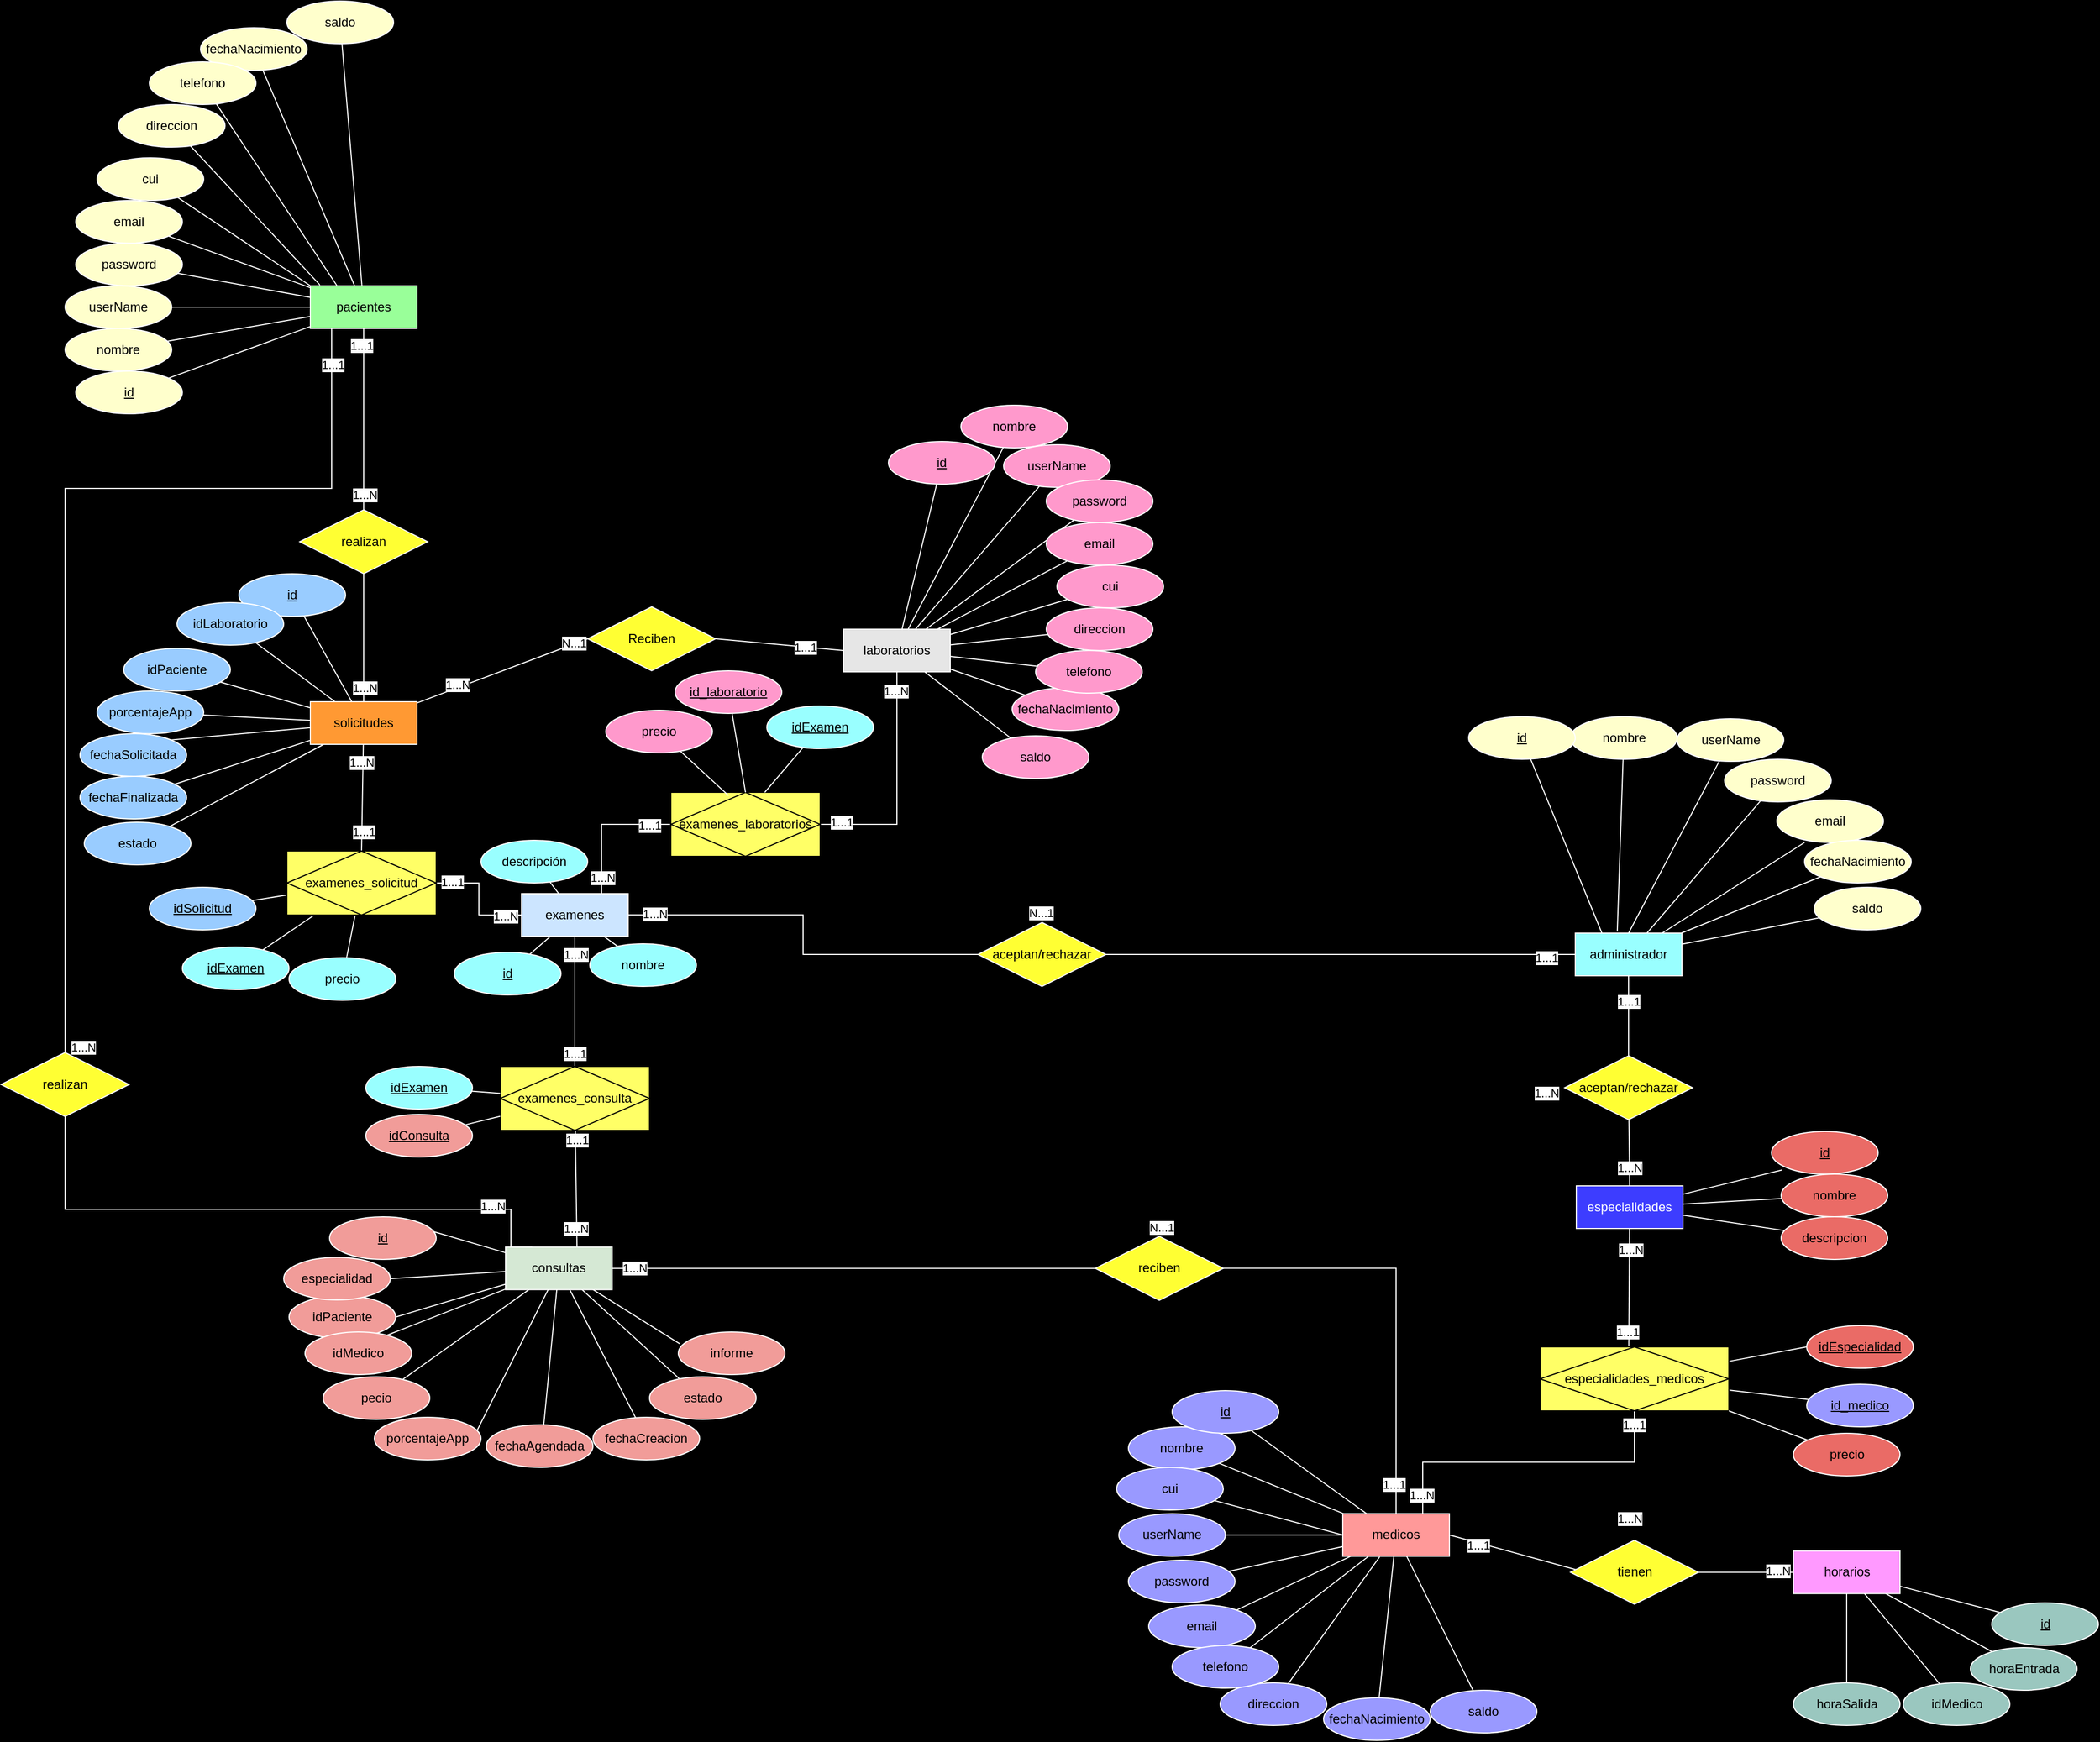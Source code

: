<mxfile version="13.9.9" type="device"><diagram id="2gWuk337MBERqS41xYjN" name="Página-1"><mxGraphModel dx="1422" dy="822" grid="0" gridSize="10" guides="1" tooltips="1" connect="1" arrows="1" fold="1" page="1" pageScale="1" pageWidth="2336" pageHeight="1654" background="#000000" math="0" shadow="0"><root><mxCell id="0"/><mxCell id="1" parent="0"/><mxCell id="lgTsYvmK19AXJI8_S2Md-12" style="edgeStyle=none;rounded=0;orthogonalLoop=1;jettySize=auto;html=1;endArrow=none;endFill=0;fillColor=#FFFFCC;strokeColor=#FFFFFF;exitX=0.394;exitY=-0.036;exitDx=0;exitDy=0;exitPerimeter=0;" edge="1" parent="1" source="Kea_3-o4dZRoic2Bwr-7-1" target="lgTsYvmK19AXJI8_S2Md-1"><mxGeometry relative="1" as="geometry"/></mxCell><mxCell id="lgTsYvmK19AXJI8_S2Md-13" style="edgeStyle=none;rounded=0;orthogonalLoop=1;jettySize=auto;html=1;endArrow=none;endFill=0;fillColor=#FFFFCC;strokeColor=#FFFFFF;" edge="1" parent="1" source="Kea_3-o4dZRoic2Bwr-7-1" target="lgTsYvmK19AXJI8_S2Md-4"><mxGeometry relative="1" as="geometry"/></mxCell><mxCell id="lgTsYvmK19AXJI8_S2Md-14" style="edgeStyle=none;rounded=0;orthogonalLoop=1;jettySize=auto;html=1;entryX=0.26;entryY=1;entryDx=0;entryDy=0;entryPerimeter=0;endArrow=none;endFill=0;fillColor=#FFFFCC;strokeColor=#FFFFFF;" edge="1" parent="1" source="Kea_3-o4dZRoic2Bwr-7-1" target="lgTsYvmK19AXJI8_S2Md-5"><mxGeometry relative="1" as="geometry"/></mxCell><mxCell id="lgTsYvmK19AXJI8_S2Md-15" style="edgeStyle=none;rounded=0;orthogonalLoop=1;jettySize=auto;html=1;endArrow=none;endFill=0;fillColor=#FFFFCC;strokeColor=#FFFFFF;" edge="1" parent="1" source="Kea_3-o4dZRoic2Bwr-7-1" target="lgTsYvmK19AXJI8_S2Md-6"><mxGeometry relative="1" as="geometry"/></mxCell><mxCell id="lgTsYvmK19AXJI8_S2Md-16" style="edgeStyle=none;rounded=0;orthogonalLoop=1;jettySize=auto;html=1;endArrow=none;endFill=0;fillColor=#FFFFCC;strokeColor=#FFFFFF;" edge="1" parent="1" source="Kea_3-o4dZRoic2Bwr-7-1" target="lgTsYvmK19AXJI8_S2Md-7"><mxGeometry relative="1" as="geometry"/></mxCell><mxCell id="lgTsYvmK19AXJI8_S2Md-224" style="edgeStyle=none;rounded=0;orthogonalLoop=1;jettySize=auto;html=1;entryX=0.5;entryY=0;entryDx=0;entryDy=0;endArrow=none;endFill=0;strokeColor=#FFFFFF;fillColor=#F19C99;" edge="1" parent="1" source="Kea_3-o4dZRoic2Bwr-7-1" target="lgTsYvmK19AXJI8_S2Md-223"><mxGeometry relative="1" as="geometry"/></mxCell><mxCell id="lgTsYvmK19AXJI8_S2Md-227" value="1...1" style="edgeLabel;html=1;align=center;verticalAlign=middle;resizable=0;points=[];" vertex="1" connectable="0" parent="lgTsYvmK19AXJI8_S2Md-224"><mxGeometry x="-0.364" relative="1" as="geometry"><mxPoint as="offset"/></mxGeometry></mxCell><mxCell id="Kea_3-o4dZRoic2Bwr-7-1" value="administrador" style="whiteSpace=wrap;html=1;align=center;fillColor=#99FFFF;strokeColor=#FFFFFF;" parent="1" vertex="1"><mxGeometry x="1639" y="884" width="100" height="40" as="geometry"/></mxCell><mxCell id="lgTsYvmK19AXJI8_S2Md-1" value="nombre" style="ellipse;whiteSpace=wrap;html=1;align=center;fillColor=#FFFFCC;strokeColor=#FFFFFF;" vertex="1" parent="1"><mxGeometry x="1634.5" y="681" width="100" height="40" as="geometry"/></mxCell><mxCell id="lgTsYvmK19AXJI8_S2Md-8" style="rounded=0;orthogonalLoop=1;jettySize=auto;html=1;endArrow=none;endFill=0;fillColor=#FFFFCC;strokeColor=#FFFFFF;entryX=0.25;entryY=0;entryDx=0;entryDy=0;" edge="1" parent="1" source="lgTsYvmK19AXJI8_S2Md-2" target="Kea_3-o4dZRoic2Bwr-7-1"><mxGeometry relative="1" as="geometry"/></mxCell><mxCell id="lgTsYvmK19AXJI8_S2Md-2" value="id" style="ellipse;whiteSpace=wrap;html=1;align=center;fontStyle=4;fillColor=#FFFFCC;strokeColor=#FFFFFF;" vertex="1" parent="1"><mxGeometry x="1539" y="681" width="100" height="40" as="geometry"/></mxCell><mxCell id="lgTsYvmK19AXJI8_S2Md-10" style="edgeStyle=none;rounded=0;orthogonalLoop=1;jettySize=auto;html=1;entryX=0.5;entryY=0;entryDx=0;entryDy=0;endArrow=none;endFill=0;fillColor=#FFFFCC;strokeColor=#FFFFFF;" edge="1" parent="1" source="lgTsYvmK19AXJI8_S2Md-3" target="Kea_3-o4dZRoic2Bwr-7-1"><mxGeometry relative="1" as="geometry"/></mxCell><mxCell id="lgTsYvmK19AXJI8_S2Md-3" value="userName" style="ellipse;whiteSpace=wrap;html=1;align=center;fillColor=#FFFFCC;strokeColor=#FFFFFF;" vertex="1" parent="1"><mxGeometry x="1734.5" y="683" width="100" height="40" as="geometry"/></mxCell><mxCell id="lgTsYvmK19AXJI8_S2Md-4" value="password" style="ellipse;whiteSpace=wrap;html=1;align=center;fillColor=#FFFFCC;strokeColor=#FFFFFF;" vertex="1" parent="1"><mxGeometry x="1779" y="721" width="100" height="40" as="geometry"/></mxCell><mxCell id="lgTsYvmK19AXJI8_S2Md-5" value="email" style="ellipse;whiteSpace=wrap;html=1;align=center;fillColor=#FFFFCC;strokeColor=#FFFFFF;" vertex="1" parent="1"><mxGeometry x="1828" y="759" width="100" height="40" as="geometry"/></mxCell><mxCell id="lgTsYvmK19AXJI8_S2Md-6" value="fechaNacimiento" style="ellipse;whiteSpace=wrap;html=1;align=center;fillColor=#FFFFCC;strokeColor=#FFFFFF;" vertex="1" parent="1"><mxGeometry x="1854" y="797" width="100" height="40" as="geometry"/></mxCell><mxCell id="lgTsYvmK19AXJI8_S2Md-7" value="saldo" style="ellipse;whiteSpace=wrap;html=1;align=center;fillColor=#FFFFCC;strokeColor=#FFFFFF;" vertex="1" parent="1"><mxGeometry x="1863" y="841" width="100" height="40" as="geometry"/></mxCell><mxCell id="lgTsYvmK19AXJI8_S2Md-17" style="edgeStyle=none;rounded=0;orthogonalLoop=1;jettySize=auto;html=1;endArrow=none;endFill=0;fillColor=#FFFFCC;strokeColor=#FFFFFF;" edge="1" parent="1" source="lgTsYvmK19AXJI8_S2Md-22" target="lgTsYvmK19AXJI8_S2Md-23"><mxGeometry relative="1" as="geometry"/></mxCell><mxCell id="lgTsYvmK19AXJI8_S2Md-18" style="edgeStyle=none;rounded=0;orthogonalLoop=1;jettySize=auto;html=1;endArrow=none;endFill=0;fillColor=#FFFFCC;strokeColor=#FFFFFF;" edge="1" parent="1" source="lgTsYvmK19AXJI8_S2Md-22" target="lgTsYvmK19AXJI8_S2Md-28"><mxGeometry relative="1" as="geometry"/></mxCell><mxCell id="lgTsYvmK19AXJI8_S2Md-19" style="edgeStyle=none;rounded=0;orthogonalLoop=1;jettySize=auto;html=1;endArrow=none;endFill=0;fillColor=#FFFFCC;strokeColor=#FFFFFF;" edge="1" parent="1" source="lgTsYvmK19AXJI8_S2Md-22" target="lgTsYvmK19AXJI8_S2Md-29"><mxGeometry relative="1" as="geometry"/></mxCell><mxCell id="lgTsYvmK19AXJI8_S2Md-20" style="edgeStyle=none;rounded=0;orthogonalLoop=1;jettySize=auto;html=1;endArrow=none;endFill=0;fillColor=#FFFFCC;strokeColor=#FFFFFF;" edge="1" parent="1" source="lgTsYvmK19AXJI8_S2Md-22" target="lgTsYvmK19AXJI8_S2Md-30"><mxGeometry relative="1" as="geometry"/></mxCell><mxCell id="lgTsYvmK19AXJI8_S2Md-21" style="edgeStyle=none;rounded=0;orthogonalLoop=1;jettySize=auto;html=1;endArrow=none;endFill=0;fillColor=#FFFFCC;strokeColor=#FFFFFF;" edge="1" parent="1" source="lgTsYvmK19AXJI8_S2Md-22" target="lgTsYvmK19AXJI8_S2Md-31"><mxGeometry relative="1" as="geometry"/></mxCell><mxCell id="lgTsYvmK19AXJI8_S2Md-97" style="edgeStyle=none;rounded=0;orthogonalLoop=1;jettySize=auto;html=1;endArrow=none;endFill=0;fillColor=#FF3333;strokeColor=#FFFFFF;" edge="1" parent="1" source="lgTsYvmK19AXJI8_S2Md-22" target="lgTsYvmK19AXJI8_S2Md-96"><mxGeometry relative="1" as="geometry"/></mxCell><mxCell id="lgTsYvmK19AXJI8_S2Md-100" value="1...1" style="edgeLabel;html=1;align=center;verticalAlign=middle;resizable=0;points=[];fillColor=#FFFFCC;strokeColor=#FFFFFF;" vertex="1" connectable="0" parent="lgTsYvmK19AXJI8_S2Md-97"><mxGeometry x="-0.82" y="-2" relative="1" as="geometry"><mxPoint as="offset"/></mxGeometry></mxCell><mxCell id="lgTsYvmK19AXJI8_S2Md-103" value="1...N" style="edgeLabel;html=1;align=center;verticalAlign=middle;resizable=0;points=[];fillColor=#FF3333;strokeColor=#FFFFFF;" vertex="1" connectable="0" parent="lgTsYvmK19AXJI8_S2Md-97"><mxGeometry x="0.835" y="1" relative="1" as="geometry"><mxPoint as="offset"/></mxGeometry></mxCell><mxCell id="lgTsYvmK19AXJI8_S2Md-139" style="edgeStyle=orthogonalEdgeStyle;rounded=0;orthogonalLoop=1;jettySize=auto;html=1;endArrow=none;endFill=0;fillColor=#FF3333;strokeColor=#FFFFFF;" edge="1" parent="1" source="lgTsYvmK19AXJI8_S2Md-22" target="lgTsYvmK19AXJI8_S2Md-138"><mxGeometry relative="1" as="geometry"><Array as="points"><mxPoint x="473" y="467"/><mxPoint x="223" y="467"/><mxPoint x="223" y="937"/></Array></mxGeometry></mxCell><mxCell id="lgTsYvmK19AXJI8_S2Md-142" value="1...1" style="edgeLabel;html=1;align=center;verticalAlign=middle;resizable=0;points=[];fillColor=#FFFFCC;strokeColor=#FFFFFF;" vertex="1" connectable="0" parent="lgTsYvmK19AXJI8_S2Md-139"><mxGeometry x="-0.927" y="1" relative="1" as="geometry"><mxPoint as="offset"/></mxGeometry></mxCell><mxCell id="lgTsYvmK19AXJI8_S2Md-143" value="1...N" style="edgeLabel;html=1;align=center;verticalAlign=middle;resizable=0;points=[];fillColor=#FF3333;strokeColor=#FFFFFF;" vertex="1" connectable="0" parent="lgTsYvmK19AXJI8_S2Md-139"><mxGeometry x="0.977" y="-4" relative="1" as="geometry"><mxPoint x="20.94" y="5.35" as="offset"/></mxGeometry></mxCell><mxCell id="lgTsYvmK19AXJI8_S2Md-22" value="pacientes" style="whiteSpace=wrap;html=1;align=center;fillColor=#99FF99;strokeColor=#FFFFFF;" vertex="1" parent="1"><mxGeometry x="453" y="277" width="100" height="40" as="geometry"/></mxCell><mxCell id="lgTsYvmK19AXJI8_S2Md-23" value="nombre" style="ellipse;whiteSpace=wrap;html=1;align=center;fillColor=#FFFFCC;strokeColor=#FFFFFF;" vertex="1" parent="1"><mxGeometry x="223" y="317" width="100" height="40" as="geometry"/></mxCell><mxCell id="lgTsYvmK19AXJI8_S2Md-24" style="rounded=0;orthogonalLoop=1;jettySize=auto;html=1;endArrow=none;endFill=0;fillColor=#FFFFCC;strokeColor=#FFFFFF;" edge="1" parent="1" source="lgTsYvmK19AXJI8_S2Md-25" target="lgTsYvmK19AXJI8_S2Md-22"><mxGeometry relative="1" as="geometry"/></mxCell><mxCell id="lgTsYvmK19AXJI8_S2Md-25" value="id" style="ellipse;whiteSpace=wrap;html=1;align=center;fontStyle=4;fillColor=#FFFFCC;strokeColor=#FFFFFF;" vertex="1" parent="1"><mxGeometry x="233" y="357" width="100" height="40" as="geometry"/></mxCell><mxCell id="lgTsYvmK19AXJI8_S2Md-26" style="edgeStyle=none;rounded=0;orthogonalLoop=1;jettySize=auto;html=1;endArrow=none;endFill=0;fillColor=#FFFFCC;strokeColor=#FFFFFF;" edge="1" parent="1" source="lgTsYvmK19AXJI8_S2Md-27" target="lgTsYvmK19AXJI8_S2Md-22"><mxGeometry relative="1" as="geometry"/></mxCell><mxCell id="lgTsYvmK19AXJI8_S2Md-27" value="userName" style="ellipse;whiteSpace=wrap;html=1;align=center;fillColor=#FFFFCC;strokeColor=#FFFFFF;" vertex="1" parent="1"><mxGeometry x="223" y="277" width="100" height="40" as="geometry"/></mxCell><mxCell id="lgTsYvmK19AXJI8_S2Md-28" value="password" style="ellipse;whiteSpace=wrap;html=1;align=center;fillColor=#FFFFCC;strokeColor=#FFFFFF;" vertex="1" parent="1"><mxGeometry x="233" y="237" width="100" height="40" as="geometry"/></mxCell><mxCell id="lgTsYvmK19AXJI8_S2Md-29" value="email" style="ellipse;whiteSpace=wrap;html=1;align=center;fillColor=#FFFFCC;strokeColor=#FFFFFF;" vertex="1" parent="1"><mxGeometry x="233" y="197" width="100" height="40" as="geometry"/></mxCell><mxCell id="lgTsYvmK19AXJI8_S2Md-30" value="fechaNacimiento" style="ellipse;whiteSpace=wrap;html=1;align=center;fillColor=#FFFFCC;strokeColor=#FFFFFF;" vertex="1" parent="1"><mxGeometry x="350" y="35" width="100" height="40" as="geometry"/></mxCell><mxCell id="lgTsYvmK19AXJI8_S2Md-31" value="saldo" style="ellipse;whiteSpace=wrap;html=1;align=center;fillColor=#FFFFCC;strokeColor=#FFFFFF;" vertex="1" parent="1"><mxGeometry x="431" y="10" width="100" height="40" as="geometry"/></mxCell><mxCell id="lgTsYvmK19AXJI8_S2Md-36" style="edgeStyle=none;rounded=0;orthogonalLoop=1;jettySize=auto;html=1;entryX=0.09;entryY=-0.018;entryDx=0;entryDy=0;entryPerimeter=0;endArrow=none;endFill=0;fillColor=#FFFFCC;strokeColor=#FFFFFF;" edge="1" parent="1" source="lgTsYvmK19AXJI8_S2Md-32" target="lgTsYvmK19AXJI8_S2Md-22"><mxGeometry relative="1" as="geometry"/></mxCell><mxCell id="lgTsYvmK19AXJI8_S2Md-32" value="direccion" style="ellipse;whiteSpace=wrap;html=1;align=center;fillColor=#FFFFCC;strokeColor=#FFFFFF;" vertex="1" parent="1"><mxGeometry x="273" y="107" width="100" height="40" as="geometry"/></mxCell><mxCell id="lgTsYvmK19AXJI8_S2Md-35" style="edgeStyle=none;rounded=0;orthogonalLoop=1;jettySize=auto;html=1;endArrow=none;endFill=0;entryX=0;entryY=0;entryDx=0;entryDy=0;fillColor=#FFFFCC;strokeColor=#FFFFFF;" edge="1" parent="1" source="lgTsYvmK19AXJI8_S2Md-33" target="lgTsYvmK19AXJI8_S2Md-22"><mxGeometry relative="1" as="geometry"><mxPoint x="443" y="227" as="targetPoint"/></mxGeometry></mxCell><mxCell id="lgTsYvmK19AXJI8_S2Md-33" value="cui" style="ellipse;whiteSpace=wrap;html=1;align=center;fillColor=#FFFFCC;strokeColor=#FFFFFF;" vertex="1" parent="1"><mxGeometry x="253" y="157" width="100" height="40" as="geometry"/></mxCell><mxCell id="lgTsYvmK19AXJI8_S2Md-37" style="edgeStyle=none;rounded=0;orthogonalLoop=1;jettySize=auto;html=1;entryX=0.25;entryY=0;entryDx=0;entryDy=0;endArrow=none;endFill=0;fillColor=#FFFFCC;strokeColor=#FFFFFF;" edge="1" parent="1" source="lgTsYvmK19AXJI8_S2Md-34" target="lgTsYvmK19AXJI8_S2Md-22"><mxGeometry relative="1" as="geometry"/></mxCell><mxCell id="lgTsYvmK19AXJI8_S2Md-34" value="telefono" style="ellipse;whiteSpace=wrap;html=1;align=center;fillColor=#FFFFCC;strokeColor=#FFFFFF;" vertex="1" parent="1"><mxGeometry x="302" y="67" width="100" height="40" as="geometry"/></mxCell><mxCell id="lgTsYvmK19AXJI8_S2Md-38" style="edgeStyle=none;rounded=0;orthogonalLoop=1;jettySize=auto;html=1;endArrow=none;endFill=0;fillColor=#9999FF;strokeColor=#FFFFFF;" edge="1" parent="1" source="lgTsYvmK19AXJI8_S2Md-43" target="lgTsYvmK19AXJI8_S2Md-44"><mxGeometry relative="1" as="geometry"/></mxCell><mxCell id="lgTsYvmK19AXJI8_S2Md-39" style="edgeStyle=none;rounded=0;orthogonalLoop=1;jettySize=auto;html=1;endArrow=none;endFill=0;fillColor=#9999FF;strokeColor=#FFFFFF;" edge="1" parent="1" source="lgTsYvmK19AXJI8_S2Md-43" target="lgTsYvmK19AXJI8_S2Md-49"><mxGeometry relative="1" as="geometry"/></mxCell><mxCell id="lgTsYvmK19AXJI8_S2Md-40" style="edgeStyle=none;rounded=0;orthogonalLoop=1;jettySize=auto;html=1;endArrow=none;endFill=0;fillColor=#9999FF;strokeColor=#FFFFFF;" edge="1" parent="1" source="lgTsYvmK19AXJI8_S2Md-43" target="lgTsYvmK19AXJI8_S2Md-50"><mxGeometry relative="1" as="geometry"/></mxCell><mxCell id="lgTsYvmK19AXJI8_S2Md-41" style="edgeStyle=none;rounded=0;orthogonalLoop=1;jettySize=auto;html=1;endArrow=none;endFill=0;fillColor=#9999FF;strokeColor=#FFFFFF;" edge="1" parent="1" source="lgTsYvmK19AXJI8_S2Md-43" target="lgTsYvmK19AXJI8_S2Md-51"><mxGeometry relative="1" as="geometry"/></mxCell><mxCell id="lgTsYvmK19AXJI8_S2Md-42" style="edgeStyle=none;rounded=0;orthogonalLoop=1;jettySize=auto;html=1;endArrow=none;endFill=0;fillColor=#9999FF;strokeColor=#FFFFFF;" edge="1" parent="1" source="lgTsYvmK19AXJI8_S2Md-43" target="lgTsYvmK19AXJI8_S2Md-52"><mxGeometry relative="1" as="geometry"/></mxCell><mxCell id="lgTsYvmK19AXJI8_S2Md-210" style="edgeStyle=none;rounded=0;orthogonalLoop=1;jettySize=auto;html=1;entryX=0.057;entryY=0.467;entryDx=0;entryDy=0;entryPerimeter=0;endArrow=none;endFill=0;strokeColor=#FFFFFF;fillColor=#F19C99;exitX=1;exitY=0.5;exitDx=0;exitDy=0;" edge="1" parent="1" source="lgTsYvmK19AXJI8_S2Md-43" target="lgTsYvmK19AXJI8_S2Md-208"><mxGeometry relative="1" as="geometry"/></mxCell><mxCell id="lgTsYvmK19AXJI8_S2Md-213" value="1...1" style="edgeLabel;html=1;align=center;verticalAlign=middle;resizable=0;points=[];" vertex="1" connectable="0" parent="lgTsYvmK19AXJI8_S2Md-210"><mxGeometry x="-0.554" y="-2" relative="1" as="geometry"><mxPoint as="offset"/></mxGeometry></mxCell><mxCell id="lgTsYvmK19AXJI8_S2Md-215" value="1...N" style="edgeLabel;html=1;align=center;verticalAlign=middle;resizable=0;points=[];" vertex="1" connectable="0" parent="lgTsYvmK19AXJI8_S2Md-210"><mxGeometry x="0.355" y="-1" relative="1" as="geometry"><mxPoint x="87.68" y="-38.74" as="offset"/></mxGeometry></mxCell><mxCell id="lgTsYvmK19AXJI8_S2Md-238" style="rounded=0;orthogonalLoop=1;jettySize=auto;html=1;entryX=0.5;entryY=1;entryDx=0;entryDy=0;endArrow=none;endFill=0;strokeColor=#FFFFFF;fillColor=#F19C99;edgeStyle=orthogonalEdgeStyle;exitX=0.75;exitY=0;exitDx=0;exitDy=0;" edge="1" parent="1" source="lgTsYvmK19AXJI8_S2Md-43" target="lgTsYvmK19AXJI8_S2Md-230"><mxGeometry relative="1" as="geometry"><mxPoint x="1479" y="1419" as="sourcePoint"/></mxGeometry></mxCell><mxCell id="lgTsYvmK19AXJI8_S2Md-239" value="1...N" style="edgeLabel;html=1;align=center;verticalAlign=middle;resizable=0;points=[];" vertex="1" connectable="0" parent="lgTsYvmK19AXJI8_S2Md-238"><mxGeometry x="-0.88" y="1" relative="1" as="geometry"><mxPoint as="offset"/></mxGeometry></mxCell><mxCell id="lgTsYvmK19AXJI8_S2Md-240" value="1...1" style="edgeLabel;html=1;align=center;verticalAlign=middle;resizable=0;points=[];" vertex="1" connectable="0" parent="lgTsYvmK19AXJI8_S2Md-238"><mxGeometry x="0.915" y="1" relative="1" as="geometry"><mxPoint as="offset"/></mxGeometry></mxCell><mxCell id="lgTsYvmK19AXJI8_S2Md-43" value="medicos" style="whiteSpace=wrap;html=1;align=center;fillColor=#FF9999;strokeColor=#FFFFFF;" vertex="1" parent="1"><mxGeometry x="1421" y="1428.34" width="100" height="40" as="geometry"/></mxCell><mxCell id="lgTsYvmK19AXJI8_S2Md-44" value="nombre" style="ellipse;whiteSpace=wrap;html=1;align=center;fillColor=#9999FF;strokeColor=#FFFFFF;" vertex="1" parent="1"><mxGeometry x="1220" y="1347" width="100" height="40" as="geometry"/></mxCell><mxCell id="lgTsYvmK19AXJI8_S2Md-45" style="rounded=0;orthogonalLoop=1;jettySize=auto;html=1;endArrow=none;endFill=0;fillColor=#9999FF;strokeColor=#FFFFFF;" edge="1" parent="1" source="lgTsYvmK19AXJI8_S2Md-46" target="lgTsYvmK19AXJI8_S2Md-43"><mxGeometry relative="1" as="geometry"/></mxCell><mxCell id="lgTsYvmK19AXJI8_S2Md-46" value="id" style="ellipse;whiteSpace=wrap;html=1;align=center;fontStyle=4;fillColor=#9999FF;strokeColor=#FFFFFF;" vertex="1" parent="1"><mxGeometry x="1261" y="1313" width="100" height="40" as="geometry"/></mxCell><mxCell id="lgTsYvmK19AXJI8_S2Md-47" style="edgeStyle=none;rounded=0;orthogonalLoop=1;jettySize=auto;html=1;endArrow=none;endFill=0;fillColor=#9999FF;strokeColor=#FFFFFF;" edge="1" parent="1" source="lgTsYvmK19AXJI8_S2Md-48" target="lgTsYvmK19AXJI8_S2Md-43"><mxGeometry relative="1" as="geometry"/></mxCell><mxCell id="lgTsYvmK19AXJI8_S2Md-48" value="userName" style="ellipse;whiteSpace=wrap;html=1;align=center;fillColor=#9999FF;strokeColor=#FFFFFF;" vertex="1" parent="1"><mxGeometry x="1211" y="1428.34" width="100" height="40" as="geometry"/></mxCell><mxCell id="lgTsYvmK19AXJI8_S2Md-49" value="password" style="ellipse;whiteSpace=wrap;html=1;align=center;fillColor=#9999FF;strokeColor=#FFFFFF;" vertex="1" parent="1"><mxGeometry x="1220" y="1472" width="100" height="40" as="geometry"/></mxCell><mxCell id="lgTsYvmK19AXJI8_S2Md-50" value="email" style="ellipse;whiteSpace=wrap;html=1;align=center;fillColor=#9999FF;strokeColor=#FFFFFF;" vertex="1" parent="1"><mxGeometry x="1239" y="1514" width="100" height="40" as="geometry"/></mxCell><mxCell id="lgTsYvmK19AXJI8_S2Md-51" value="fechaNacimiento" style="ellipse;whiteSpace=wrap;html=1;align=center;fillColor=#9999FF;strokeColor=#FFFFFF;" vertex="1" parent="1"><mxGeometry x="1403" y="1601" width="100" height="40" as="geometry"/></mxCell><mxCell id="lgTsYvmK19AXJI8_S2Md-52" value="saldo" style="ellipse;whiteSpace=wrap;html=1;align=center;fillColor=#9999FF;strokeColor=#FFFFFF;" vertex="1" parent="1"><mxGeometry x="1503" y="1594" width="100" height="40" as="geometry"/></mxCell><mxCell id="lgTsYvmK19AXJI8_S2Md-53" style="edgeStyle=none;rounded=0;orthogonalLoop=1;jettySize=auto;html=1;entryX=0.346;entryY=1.013;entryDx=0;entryDy=0;endArrow=none;endFill=0;fillColor=#9999FF;strokeColor=#FFFFFF;entryPerimeter=0;" edge="1" parent="1" source="lgTsYvmK19AXJI8_S2Md-54" target="lgTsYvmK19AXJI8_S2Md-43"><mxGeometry relative="1" as="geometry"/></mxCell><mxCell id="lgTsYvmK19AXJI8_S2Md-54" value="direccion" style="ellipse;whiteSpace=wrap;html=1;align=center;fillColor=#9999FF;strokeColor=#FFFFFF;" vertex="1" parent="1"><mxGeometry x="1306" y="1587" width="100" height="40" as="geometry"/></mxCell><mxCell id="lgTsYvmK19AXJI8_S2Md-55" style="edgeStyle=none;rounded=0;orthogonalLoop=1;jettySize=auto;html=1;endArrow=none;endFill=0;entryX=0;entryY=0.5;entryDx=0;entryDy=0;fillColor=#9999FF;strokeColor=#FFFFFF;" edge="1" parent="1" source="lgTsYvmK19AXJI8_S2Md-56" target="lgTsYvmK19AXJI8_S2Md-43"><mxGeometry relative="1" as="geometry"><mxPoint x="1411" y="1378.34" as="targetPoint"/></mxGeometry></mxCell><mxCell id="lgTsYvmK19AXJI8_S2Md-56" value="cui" style="ellipse;whiteSpace=wrap;html=1;align=center;fillColor=#9999FF;strokeColor=#FFFFFF;" vertex="1" parent="1"><mxGeometry x="1209" y="1385" width="100" height="40" as="geometry"/></mxCell><mxCell id="lgTsYvmK19AXJI8_S2Md-57" style="edgeStyle=none;rounded=0;orthogonalLoop=1;jettySize=auto;html=1;endArrow=none;endFill=0;fillColor=#9999FF;strokeColor=#FFFFFF;" edge="1" parent="1" source="lgTsYvmK19AXJI8_S2Md-58" target="lgTsYvmK19AXJI8_S2Md-43"><mxGeometry relative="1" as="geometry"/></mxCell><mxCell id="lgTsYvmK19AXJI8_S2Md-58" value="telefono" style="ellipse;whiteSpace=wrap;html=1;align=center;fillColor=#9999FF;strokeColor=#FFFFFF;" vertex="1" parent="1"><mxGeometry x="1261" y="1552" width="100" height="40" as="geometry"/></mxCell><mxCell id="lgTsYvmK19AXJI8_S2Md-59" style="edgeStyle=none;rounded=0;orthogonalLoop=1;jettySize=auto;html=1;endArrow=none;endFill=0;fillColor=#FF99CC;strokeColor=#FFFFFF;" edge="1" parent="1" source="lgTsYvmK19AXJI8_S2Md-64" target="lgTsYvmK19AXJI8_S2Md-65"><mxGeometry relative="1" as="geometry"/></mxCell><mxCell id="lgTsYvmK19AXJI8_S2Md-60" style="edgeStyle=none;rounded=0;orthogonalLoop=1;jettySize=auto;html=1;endArrow=none;endFill=0;fillColor=#FF99CC;strokeColor=#FFFFFF;" edge="1" parent="1" source="lgTsYvmK19AXJI8_S2Md-64" target="lgTsYvmK19AXJI8_S2Md-70"><mxGeometry relative="1" as="geometry"/></mxCell><mxCell id="lgTsYvmK19AXJI8_S2Md-61" style="edgeStyle=none;rounded=0;orthogonalLoop=1;jettySize=auto;html=1;endArrow=none;endFill=0;fillColor=#FF99CC;strokeColor=#FFFFFF;" edge="1" parent="1" source="lgTsYvmK19AXJI8_S2Md-64" target="lgTsYvmK19AXJI8_S2Md-71"><mxGeometry relative="1" as="geometry"/></mxCell><mxCell id="lgTsYvmK19AXJI8_S2Md-62" style="edgeStyle=none;rounded=0;orthogonalLoop=1;jettySize=auto;html=1;endArrow=none;endFill=0;fillColor=#FF99CC;strokeColor=#FFFFFF;" edge="1" parent="1" source="lgTsYvmK19AXJI8_S2Md-64" target="lgTsYvmK19AXJI8_S2Md-72"><mxGeometry relative="1" as="geometry"/></mxCell><mxCell id="lgTsYvmK19AXJI8_S2Md-63" style="edgeStyle=none;rounded=0;orthogonalLoop=1;jettySize=auto;html=1;endArrow=none;endFill=0;fillColor=#FF99CC;strokeColor=#FFFFFF;" edge="1" parent="1" source="lgTsYvmK19AXJI8_S2Md-64" target="lgTsYvmK19AXJI8_S2Md-73"><mxGeometry relative="1" as="geometry"/></mxCell><mxCell id="lgTsYvmK19AXJI8_S2Md-178" style="edgeStyle=orthogonalEdgeStyle;rounded=0;orthogonalLoop=1;jettySize=auto;html=1;entryX=1;entryY=0.5;entryDx=0;entryDy=0;endArrow=none;endFill=0;strokeColor=#FFFFFF;fillColor=#F19C99;exitX=0.5;exitY=1;exitDx=0;exitDy=0;" edge="1" parent="1" source="lgTsYvmK19AXJI8_S2Md-64" target="lgTsYvmK19AXJI8_S2Md-173"><mxGeometry relative="1" as="geometry"><mxPoint x="941.0" y="714" as="targetPoint"/></mxGeometry></mxCell><mxCell id="lgTsYvmK19AXJI8_S2Md-182" value="1...N" style="edgeLabel;html=1;align=center;verticalAlign=middle;resizable=0;points=[];" vertex="1" connectable="0" parent="lgTsYvmK19AXJI8_S2Md-178"><mxGeometry x="-0.834" y="-1" relative="1" as="geometry"><mxPoint as="offset"/></mxGeometry></mxCell><mxCell id="lgTsYvmK19AXJI8_S2Md-183" value="1...1" style="edgeLabel;html=1;align=center;verticalAlign=middle;resizable=0;points=[];" vertex="1" connectable="0" parent="lgTsYvmK19AXJI8_S2Md-178"><mxGeometry x="0.867" relative="1" as="geometry"><mxPoint x="5.69" y="-2" as="offset"/></mxGeometry></mxCell><mxCell id="lgTsYvmK19AXJI8_S2Md-64" value="laboratorios" style="whiteSpace=wrap;html=1;align=center;fillColor=#E6E6E6;strokeColor=#FFFFFF;" vertex="1" parent="1"><mxGeometry x="953" y="599" width="100" height="40" as="geometry"/></mxCell><mxCell id="lgTsYvmK19AXJI8_S2Md-65" value="nombre" style="ellipse;whiteSpace=wrap;html=1;align=center;fillColor=#FF99CC;strokeColor=#FFFFFF;" vertex="1" parent="1"><mxGeometry x="1063" y="389" width="100" height="40" as="geometry"/></mxCell><mxCell id="lgTsYvmK19AXJI8_S2Md-66" style="rounded=0;orthogonalLoop=1;jettySize=auto;html=1;endArrow=none;endFill=0;fillColor=#FF99CC;strokeColor=#FFFFFF;" edge="1" parent="1" source="lgTsYvmK19AXJI8_S2Md-67" target="lgTsYvmK19AXJI8_S2Md-64"><mxGeometry relative="1" as="geometry"/></mxCell><mxCell id="lgTsYvmK19AXJI8_S2Md-67" value="id" style="ellipse;whiteSpace=wrap;html=1;align=center;fontStyle=4;fillColor=#FF99CC;strokeColor=#FFFFFF;" vertex="1" parent="1"><mxGeometry x="995" y="423" width="100" height="40" as="geometry"/></mxCell><mxCell id="lgTsYvmK19AXJI8_S2Md-68" style="edgeStyle=none;rounded=0;orthogonalLoop=1;jettySize=auto;html=1;endArrow=none;endFill=0;fillColor=#FF99CC;strokeColor=#FFFFFF;" edge="1" parent="1" source="lgTsYvmK19AXJI8_S2Md-69" target="lgTsYvmK19AXJI8_S2Md-64"><mxGeometry relative="1" as="geometry"/></mxCell><mxCell id="lgTsYvmK19AXJI8_S2Md-69" value="userName" style="ellipse;whiteSpace=wrap;html=1;align=center;fillColor=#FF99CC;strokeColor=#FFFFFF;" vertex="1" parent="1"><mxGeometry x="1103" y="426" width="100" height="40" as="geometry"/></mxCell><mxCell id="lgTsYvmK19AXJI8_S2Md-70" value="password" style="ellipse;whiteSpace=wrap;html=1;align=center;fillColor=#FF99CC;strokeColor=#FFFFFF;" vertex="1" parent="1"><mxGeometry x="1143" y="459" width="100" height="40" as="geometry"/></mxCell><mxCell id="lgTsYvmK19AXJI8_S2Md-71" value="email" style="ellipse;whiteSpace=wrap;html=1;align=center;fillColor=#FF99CC;strokeColor=#FFFFFF;" vertex="1" parent="1"><mxGeometry x="1143" y="499" width="100" height="40" as="geometry"/></mxCell><mxCell id="lgTsYvmK19AXJI8_S2Md-72" value="fechaNacimiento" style="ellipse;whiteSpace=wrap;html=1;align=center;fillColor=#FF99CC;strokeColor=#FFFFFF;" vertex="1" parent="1"><mxGeometry x="1111" y="654" width="100" height="40" as="geometry"/></mxCell><mxCell id="lgTsYvmK19AXJI8_S2Md-73" value="saldo" style="ellipse;whiteSpace=wrap;html=1;align=center;fillColor=#FF99CC;strokeColor=#FFFFFF;" vertex="1" parent="1"><mxGeometry x="1083" y="699" width="100" height="40" as="geometry"/></mxCell><mxCell id="lgTsYvmK19AXJI8_S2Md-74" style="edgeStyle=none;rounded=0;orthogonalLoop=1;jettySize=auto;html=1;endArrow=none;endFill=0;fillColor=#FF99CC;strokeColor=#FFFFFF;" edge="1" parent="1" source="lgTsYvmK19AXJI8_S2Md-75" target="lgTsYvmK19AXJI8_S2Md-64"><mxGeometry relative="1" as="geometry"/></mxCell><mxCell id="lgTsYvmK19AXJI8_S2Md-75" value="direccion" style="ellipse;whiteSpace=wrap;html=1;align=center;fillColor=#FF99CC;strokeColor=#FFFFFF;" vertex="1" parent="1"><mxGeometry x="1143" y="579" width="100" height="40" as="geometry"/></mxCell><mxCell id="lgTsYvmK19AXJI8_S2Md-76" style="edgeStyle=none;rounded=0;orthogonalLoop=1;jettySize=auto;html=1;endArrow=none;endFill=0;fillColor=#FF99CC;strokeColor=#FFFFFF;" edge="1" parent="1" source="lgTsYvmK19AXJI8_S2Md-77" target="lgTsYvmK19AXJI8_S2Md-64"><mxGeometry relative="1" as="geometry"><mxPoint x="943" y="564" as="targetPoint"/></mxGeometry></mxCell><mxCell id="lgTsYvmK19AXJI8_S2Md-77" value="cui" style="ellipse;whiteSpace=wrap;html=1;align=center;fillColor=#FF99CC;strokeColor=#FFFFFF;" vertex="1" parent="1"><mxGeometry x="1153" y="539" width="100" height="40" as="geometry"/></mxCell><mxCell id="lgTsYvmK19AXJI8_S2Md-78" style="edgeStyle=none;rounded=0;orthogonalLoop=1;jettySize=auto;html=1;endArrow=none;endFill=0;fillColor=#FF99CC;strokeColor=#FFFFFF;" edge="1" parent="1" source="lgTsYvmK19AXJI8_S2Md-79" target="lgTsYvmK19AXJI8_S2Md-64"><mxGeometry relative="1" as="geometry"/></mxCell><mxCell id="lgTsYvmK19AXJI8_S2Md-79" value="telefono" style="ellipse;whiteSpace=wrap;html=1;align=center;fillColor=#FF99CC;strokeColor=#FFFFFF;" vertex="1" parent="1"><mxGeometry x="1133" y="619" width="100" height="40" as="geometry"/></mxCell><mxCell id="lgTsYvmK19AXJI8_S2Md-89" style="edgeStyle=none;rounded=0;orthogonalLoop=1;jettySize=auto;html=1;endArrow=none;endFill=0;fillColor=#99CCFF;strokeColor=#FFFFFF;" edge="1" parent="1" source="lgTsYvmK19AXJI8_S2Md-80" target="lgTsYvmK19AXJI8_S2Md-82"><mxGeometry relative="1" as="geometry"/></mxCell><mxCell id="lgTsYvmK19AXJI8_S2Md-90" style="edgeStyle=none;rounded=0;orthogonalLoop=1;jettySize=auto;html=1;endArrow=none;endFill=0;fillColor=#99CCFF;strokeColor=#FFFFFF;" edge="1" parent="1" source="lgTsYvmK19AXJI8_S2Md-80" target="lgTsYvmK19AXJI8_S2Md-81"><mxGeometry relative="1" as="geometry"/></mxCell><mxCell id="lgTsYvmK19AXJI8_S2Md-91" style="edgeStyle=none;rounded=0;orthogonalLoop=1;jettySize=auto;html=1;endArrow=none;endFill=0;fillColor=#99CCFF;strokeColor=#FFFFFF;" edge="1" parent="1" source="lgTsYvmK19AXJI8_S2Md-80" target="lgTsYvmK19AXJI8_S2Md-83"><mxGeometry relative="1" as="geometry"/></mxCell><mxCell id="lgTsYvmK19AXJI8_S2Md-93" style="edgeStyle=none;rounded=0;orthogonalLoop=1;jettySize=auto;html=1;entryX=1;entryY=0;entryDx=0;entryDy=0;endArrow=none;endFill=0;fillColor=#99CCFF;strokeColor=#FFFFFF;" edge="1" parent="1" source="lgTsYvmK19AXJI8_S2Md-80" target="lgTsYvmK19AXJI8_S2Md-85"><mxGeometry relative="1" as="geometry"/></mxCell><mxCell id="lgTsYvmK19AXJI8_S2Md-94" style="edgeStyle=none;rounded=0;orthogonalLoop=1;jettySize=auto;html=1;endArrow=none;endFill=0;fillColor=#99CCFF;strokeColor=#FFFFFF;" edge="1" parent="1" source="lgTsYvmK19AXJI8_S2Md-80" target="lgTsYvmK19AXJI8_S2Md-86"><mxGeometry relative="1" as="geometry"/></mxCell><mxCell id="lgTsYvmK19AXJI8_S2Md-95" value="" style="edgeStyle=none;rounded=0;orthogonalLoop=1;jettySize=auto;html=1;endArrow=none;endFill=0;fillColor=#99CCFF;strokeColor=#FFFFFF;" edge="1" parent="1" source="lgTsYvmK19AXJI8_S2Md-80" target="lgTsYvmK19AXJI8_S2Md-87"><mxGeometry relative="1" as="geometry"/></mxCell><mxCell id="lgTsYvmK19AXJI8_S2Md-106" style="edgeStyle=none;rounded=0;orthogonalLoop=1;jettySize=auto;html=1;entryX=0;entryY=0.5;entryDx=0;entryDy=0;endArrow=none;endFill=0;fillColor=#FF3333;strokeColor=#FFFFFF;" edge="1" parent="1" source="lgTsYvmK19AXJI8_S2Md-80" target="lgTsYvmK19AXJI8_S2Md-105"><mxGeometry relative="1" as="geometry"/></mxCell><mxCell id="lgTsYvmK19AXJI8_S2Md-108" value="1...N" style="edgeLabel;html=1;align=center;verticalAlign=middle;resizable=0;points=[];fillColor=#99CCFF;strokeColor=#FFFFFF;" vertex="1" connectable="0" parent="lgTsYvmK19AXJI8_S2Md-106"><mxGeometry x="-0.512" y="3" relative="1" as="geometry"><mxPoint as="offset"/></mxGeometry></mxCell><mxCell id="lgTsYvmK19AXJI8_S2Md-111" value="N...1" style="edgeLabel;html=1;align=center;verticalAlign=middle;resizable=0;points=[];fillColor=#FF3333;strokeColor=#FFFFFF;" vertex="1" connectable="0" parent="lgTsYvmK19AXJI8_S2Md-106"><mxGeometry x="0.838" y="1" relative="1" as="geometry"><mxPoint as="offset"/></mxGeometry></mxCell><mxCell id="lgTsYvmK19AXJI8_S2Md-156" style="edgeStyle=none;rounded=0;orthogonalLoop=1;jettySize=auto;html=1;entryX=0.5;entryY=0;entryDx=0;entryDy=0;endArrow=none;endFill=0;strokeColor=#FFFFFF;fillColor=#F19C99;" edge="1" parent="1" source="lgTsYvmK19AXJI8_S2Md-80" target="lgTsYvmK19AXJI8_S2Md-151"><mxGeometry relative="1" as="geometry"/></mxCell><mxCell id="lgTsYvmK19AXJI8_S2Md-160" value="1...N" style="edgeLabel;html=1;align=center;verticalAlign=middle;resizable=0;points=[];" vertex="1" connectable="0" parent="lgTsYvmK19AXJI8_S2Md-156"><mxGeometry x="-0.666" y="-2" relative="1" as="geometry"><mxPoint as="offset"/></mxGeometry></mxCell><mxCell id="lgTsYvmK19AXJI8_S2Md-161" value="1...1" style="edgeLabel;html=1;align=center;verticalAlign=middle;resizable=0;points=[];" vertex="1" connectable="0" parent="lgTsYvmK19AXJI8_S2Md-156"><mxGeometry x="0.633" y="1" relative="1" as="geometry"><mxPoint as="offset"/></mxGeometry></mxCell><mxCell id="lgTsYvmK19AXJI8_S2Md-80" value="solicitudes" style="whiteSpace=wrap;html=1;align=center;fillColor=#FF9933;strokeColor=#FFFFFF;" vertex="1" parent="1"><mxGeometry x="453" y="667" width="100" height="40" as="geometry"/></mxCell><mxCell id="lgTsYvmK19AXJI8_S2Md-81" value="idPaciente" style="ellipse;whiteSpace=wrap;html=1;align=center;fillColor=#99CCFF;strokeColor=#FFFFFF;" vertex="1" parent="1"><mxGeometry x="278" y="617" width="100" height="40" as="geometry"/></mxCell><mxCell id="lgTsYvmK19AXJI8_S2Md-82" value="id" style="ellipse;whiteSpace=wrap;html=1;align=center;fontStyle=4;fillColor=#99CCFF;strokeColor=#FFFFFF;" vertex="1" parent="1"><mxGeometry x="386" y="547" width="100" height="40" as="geometry"/></mxCell><mxCell id="lgTsYvmK19AXJI8_S2Md-83" value="idLaboratorio" style="ellipse;whiteSpace=wrap;html=1;align=center;fillColor=#99CCFF;strokeColor=#FFFFFF;" vertex="1" parent="1"><mxGeometry x="328" y="574" width="100" height="40" as="geometry"/></mxCell><mxCell id="lgTsYvmK19AXJI8_S2Md-92" style="edgeStyle=none;rounded=0;orthogonalLoop=1;jettySize=auto;html=1;endArrow=none;endFill=0;fillColor=#99CCFF;strokeColor=#FFFFFF;" edge="1" parent="1" source="lgTsYvmK19AXJI8_S2Md-84" target="lgTsYvmK19AXJI8_S2Md-80"><mxGeometry relative="1" as="geometry"/></mxCell><mxCell id="lgTsYvmK19AXJI8_S2Md-84" value="porcentajeApp" style="ellipse;whiteSpace=wrap;html=1;align=center;fillColor=#99CCFF;strokeColor=#FFFFFF;" vertex="1" parent="1"><mxGeometry x="253" y="657" width="100" height="40" as="geometry"/></mxCell><mxCell id="lgTsYvmK19AXJI8_S2Md-85" value="fechaSolicitada" style="ellipse;whiteSpace=wrap;html=1;align=center;fillColor=#99CCFF;strokeColor=#FFFFFF;" vertex="1" parent="1"><mxGeometry x="237" y="697" width="100" height="40" as="geometry"/></mxCell><mxCell id="lgTsYvmK19AXJI8_S2Md-86" value="fechaFinalizada" style="ellipse;whiteSpace=wrap;html=1;align=center;fillColor=#99CCFF;strokeColor=#FFFFFF;" vertex="1" parent="1"><mxGeometry x="237" y="737" width="100" height="40" as="geometry"/></mxCell><mxCell id="lgTsYvmK19AXJI8_S2Md-87" value="estado" style="ellipse;whiteSpace=wrap;html=1;align=center;fillColor=#99CCFF;strokeColor=#FFFFFF;" vertex="1" parent="1"><mxGeometry x="241" y="780" width="100" height="40" as="geometry"/></mxCell><mxCell id="lgTsYvmK19AXJI8_S2Md-98" style="edgeStyle=none;rounded=0;orthogonalLoop=1;jettySize=auto;html=1;entryX=0.5;entryY=0;entryDx=0;entryDy=0;endArrow=none;endFill=0;fillColor=#FF3333;strokeColor=#FFFFFF;" edge="1" parent="1" source="lgTsYvmK19AXJI8_S2Md-96" target="lgTsYvmK19AXJI8_S2Md-80"><mxGeometry relative="1" as="geometry"/></mxCell><mxCell id="lgTsYvmK19AXJI8_S2Md-99" value="1...N" style="edgeLabel;html=1;align=center;verticalAlign=middle;resizable=0;points=[];fillColor=#99CCFF;strokeColor=#FFFFFF;" vertex="1" connectable="0" parent="lgTsYvmK19AXJI8_S2Md-98"><mxGeometry x="0.783" y="1" relative="1" as="geometry"><mxPoint as="offset"/></mxGeometry></mxCell><mxCell id="lgTsYvmK19AXJI8_S2Md-96" value="realizan" style="shape=rhombus;perimeter=rhombusPerimeter;whiteSpace=wrap;html=1;align=center;fillColor=#FFFF33;strokeColor=#FFFFFF;" vertex="1" parent="1"><mxGeometry x="443" y="487" width="120" height="60" as="geometry"/></mxCell><mxCell id="lgTsYvmK19AXJI8_S2Md-107" style="edgeStyle=none;rounded=0;orthogonalLoop=1;jettySize=auto;html=1;entryX=0;entryY=0.5;entryDx=0;entryDy=0;endArrow=none;endFill=0;fillColor=#FF3333;strokeColor=#FFFFFF;exitX=1;exitY=0.5;exitDx=0;exitDy=0;" edge="1" parent="1" source="lgTsYvmK19AXJI8_S2Md-105" target="lgTsYvmK19AXJI8_S2Md-64"><mxGeometry relative="1" as="geometry"/></mxCell><mxCell id="lgTsYvmK19AXJI8_S2Md-109" value="1...1" style="edgeLabel;html=1;align=center;verticalAlign=middle;resizable=0;points=[];fillColor=#FF99CC;strokeColor=#FFFFFF;" vertex="1" connectable="0" parent="lgTsYvmK19AXJI8_S2Md-107"><mxGeometry x="0.4" relative="1" as="geometry"><mxPoint as="offset"/></mxGeometry></mxCell><mxCell id="lgTsYvmK19AXJI8_S2Md-105" value="Reciben" style="shape=rhombus;perimeter=rhombusPerimeter;whiteSpace=wrap;html=1;align=center;fillColor=#FFFF33;strokeColor=#FFFFFF;" vertex="1" parent="1"><mxGeometry x="713" y="578" width="120" height="60" as="geometry"/></mxCell><mxCell id="lgTsYvmK19AXJI8_S2Md-126" style="edgeStyle=none;rounded=0;orthogonalLoop=1;jettySize=auto;html=1;entryX=0.5;entryY=0;entryDx=0;entryDy=0;endArrow=none;endFill=0;fillColor=#F19C99;strokeColor=#FFFFFF;" edge="1" parent="1" source="lgTsYvmK19AXJI8_S2Md-112" target="lgTsYvmK19AXJI8_S2Md-114"><mxGeometry relative="1" as="geometry"/></mxCell><mxCell id="lgTsYvmK19AXJI8_S2Md-127" style="edgeStyle=none;rounded=0;orthogonalLoop=1;jettySize=auto;html=1;entryX=0.76;entryY=0.085;entryDx=0;entryDy=0;entryPerimeter=0;endArrow=none;endFill=0;fillColor=#F19C99;strokeColor=#FFFFFF;" edge="1" parent="1" source="lgTsYvmK19AXJI8_S2Md-112" target="lgTsYvmK19AXJI8_S2Md-116"><mxGeometry relative="1" as="geometry"/></mxCell><mxCell id="lgTsYvmK19AXJI8_S2Md-128" style="edgeStyle=none;rounded=0;orthogonalLoop=1;jettySize=auto;html=1;entryX=1;entryY=0.5;entryDx=0;entryDy=0;endArrow=none;endFill=0;fillColor=#F19C99;strokeColor=#FFFFFF;" edge="1" parent="1" source="lgTsYvmK19AXJI8_S2Md-112" target="lgTsYvmK19AXJI8_S2Md-113"><mxGeometry relative="1" as="geometry"/></mxCell><mxCell id="lgTsYvmK19AXJI8_S2Md-129" style="edgeStyle=none;rounded=0;orthogonalLoop=1;jettySize=auto;html=1;entryX=1;entryY=0.5;entryDx=0;entryDy=0;endArrow=none;endFill=0;fillColor=#F19C99;strokeColor=#FFFFFF;" edge="1" parent="1" source="lgTsYvmK19AXJI8_S2Md-112" target="lgTsYvmK19AXJI8_S2Md-117"><mxGeometry relative="1" as="geometry"/></mxCell><mxCell id="lgTsYvmK19AXJI8_S2Md-130" style="edgeStyle=none;rounded=0;orthogonalLoop=1;jettySize=auto;html=1;entryX=1;entryY=1;entryDx=0;entryDy=0;endArrow=none;endFill=0;fillColor=#F19C99;strokeColor=#FFFFFF;" edge="1" parent="1" source="lgTsYvmK19AXJI8_S2Md-112" target="lgTsYvmK19AXJI8_S2Md-119"><mxGeometry relative="1" as="geometry"/></mxCell><mxCell id="lgTsYvmK19AXJI8_S2Md-131" style="edgeStyle=none;rounded=0;orthogonalLoop=1;jettySize=auto;html=1;endArrow=none;endFill=0;fillColor=#F19C99;strokeColor=#FFFFFF;" edge="1" parent="1" source="lgTsYvmK19AXJI8_S2Md-112" target="lgTsYvmK19AXJI8_S2Md-120"><mxGeometry relative="1" as="geometry"/></mxCell><mxCell id="lgTsYvmK19AXJI8_S2Md-132" style="edgeStyle=none;rounded=0;orthogonalLoop=1;jettySize=auto;html=1;entryX=0.5;entryY=1;entryDx=0;entryDy=0;endArrow=none;endFill=0;fillColor=#F19C99;strokeColor=#FFFFFF;" edge="1" parent="1" source="lgTsYvmK19AXJI8_S2Md-112" target="lgTsYvmK19AXJI8_S2Md-121"><mxGeometry relative="1" as="geometry"/></mxCell><mxCell id="lgTsYvmK19AXJI8_S2Md-133" style="edgeStyle=none;rounded=0;orthogonalLoop=1;jettySize=auto;html=1;endArrow=none;endFill=0;fillColor=#F19C99;strokeColor=#FFFFFF;" edge="1" parent="1" source="lgTsYvmK19AXJI8_S2Md-112" target="lgTsYvmK19AXJI8_S2Md-122"><mxGeometry relative="1" as="geometry"/></mxCell><mxCell id="lgTsYvmK19AXJI8_S2Md-135" style="edgeStyle=none;rounded=0;orthogonalLoop=1;jettySize=auto;html=1;entryX=0.284;entryY=0.056;entryDx=0;entryDy=0;entryPerimeter=0;endArrow=none;endFill=0;fillColor=#F19C99;strokeColor=#FFFFFF;" edge="1" parent="1" source="lgTsYvmK19AXJI8_S2Md-112" target="lgTsYvmK19AXJI8_S2Md-124"><mxGeometry relative="1" as="geometry"/></mxCell><mxCell id="lgTsYvmK19AXJI8_S2Md-136" style="edgeStyle=none;rounded=0;orthogonalLoop=1;jettySize=auto;html=1;entryX=0.013;entryY=0.276;entryDx=0;entryDy=0;endArrow=none;endFill=0;entryPerimeter=0;fillColor=#F19C99;strokeColor=#FFFFFF;" edge="1" parent="1" source="lgTsYvmK19AXJI8_S2Md-112" target="lgTsYvmK19AXJI8_S2Md-125"><mxGeometry relative="1" as="geometry"/></mxCell><mxCell id="lgTsYvmK19AXJI8_S2Md-193" style="edgeStyle=orthogonalEdgeStyle;rounded=0;orthogonalLoop=1;jettySize=auto;html=1;entryX=0;entryY=0.5;entryDx=0;entryDy=0;endArrow=none;endFill=0;strokeColor=#FFFFFF;fillColor=#F19C99;" edge="1" parent="1" source="lgTsYvmK19AXJI8_S2Md-112" target="lgTsYvmK19AXJI8_S2Md-191"><mxGeometry relative="1" as="geometry"/></mxCell><mxCell id="lgTsYvmK19AXJI8_S2Md-195" value="1...N" style="edgeLabel;html=1;align=center;verticalAlign=middle;resizable=0;points=[];" vertex="1" connectable="0" parent="lgTsYvmK19AXJI8_S2Md-193"><mxGeometry x="-0.947" relative="1" as="geometry"><mxPoint x="8.33" y="-0.33" as="offset"/></mxGeometry></mxCell><mxCell id="lgTsYvmK19AXJI8_S2Md-197" value="N...1" style="edgeLabel;html=1;align=center;verticalAlign=middle;resizable=0;points=[];" vertex="1" connectable="0" parent="lgTsYvmK19AXJI8_S2Md-193"><mxGeometry x="0.849" y="2" relative="1" as="geometry"><mxPoint x="96.17" y="-37" as="offset"/></mxGeometry></mxCell><mxCell id="lgTsYvmK19AXJI8_S2Md-112" value="consultas" style="whiteSpace=wrap;html=1;align=center;fillColor=#D5E8D4;strokeColor=#FFFFFF;" vertex="1" parent="1"><mxGeometry x="636" y="1178.34" width="100" height="40" as="geometry"/></mxCell><mxCell id="lgTsYvmK19AXJI8_S2Md-113" value="idPaciente&lt;span style=&quot;color: rgba(0 , 0 , 0 , 0) ; font-family: monospace ; font-size: 0px&quot;&gt;%3CmxGraphModel%3E%3Croot%3E%3CmxCell%20id%3D%220%22%2F%3E%3CmxCell%20id%3D%221%22%20parent%3D%220%22%2F%3E%3CmxCell%20id%3D%222%22%20value%3D%22laboratorios%22%20style%3D%22whiteSpace%3Dwrap%3Bhtml%3D1%3Balign%3Dcenter%3B%22%20vertex%3D%221%22%20parent%3D%221%22%3E%3CmxGeometry%20x%3D%22780%22%20y%3D%22930%22%20width%3D%22100%22%20height%3D%2240%22%20as%3D%22geometry%22%2F%3E%3C%2FmxCell%3E%3C%2Froot%3E%3C%2FmxGraphModel%3E&lt;/span&gt;" style="ellipse;whiteSpace=wrap;html=1;align=center;fillColor=#F19C99;strokeColor=#FFFFFF;" vertex="1" parent="1"><mxGeometry x="433" y="1224" width="100" height="40" as="geometry"/></mxCell><mxCell id="lgTsYvmK19AXJI8_S2Md-114" value="id" style="ellipse;whiteSpace=wrap;html=1;align=center;fontStyle=4;fillColor=#F19C99;strokeColor=#FFFFFF;" vertex="1" parent="1"><mxGeometry x="471" y="1150" width="100" height="40" as="geometry"/></mxCell><mxCell id="lgTsYvmK19AXJI8_S2Md-116" value="idMedico" style="ellipse;whiteSpace=wrap;html=1;align=center;fillColor=#F19C99;strokeColor=#FFFFFF;" vertex="1" parent="1"><mxGeometry x="448" y="1258" width="100" height="40" as="geometry"/></mxCell><mxCell id="lgTsYvmK19AXJI8_S2Md-117" value="especialidad" style="ellipse;whiteSpace=wrap;html=1;align=center;fillColor=#F19C99;strokeColor=#FFFFFF;" vertex="1" parent="1"><mxGeometry x="428" y="1188" width="100" height="40" as="geometry"/></mxCell><mxCell id="lgTsYvmK19AXJI8_S2Md-119" value="porcentajeApp" style="ellipse;whiteSpace=wrap;html=1;align=center;fillColor=#F19C99;strokeColor=#FFFFFF;" vertex="1" parent="1"><mxGeometry x="513" y="1338" width="100" height="40" as="geometry"/></mxCell><mxCell id="lgTsYvmK19AXJI8_S2Md-120" value="fechaCreacion&lt;br&gt;" style="ellipse;whiteSpace=wrap;html=1;align=center;fillColor=#F19C99;strokeColor=#FFFFFF;" vertex="1" parent="1"><mxGeometry x="718" y="1338" width="100" height="40" as="geometry"/></mxCell><mxCell id="lgTsYvmK19AXJI8_S2Md-121" value="fechaAgendada" style="ellipse;whiteSpace=wrap;html=1;align=center;fillColor=#F19C99;strokeColor=#FFFFFF;" vertex="1" parent="1"><mxGeometry x="618" y="1345" width="100" height="40" as="geometry"/></mxCell><mxCell id="lgTsYvmK19AXJI8_S2Md-122" value="pecio" style="ellipse;whiteSpace=wrap;html=1;align=center;fillColor=#F19C99;strokeColor=#FFFFFF;" vertex="1" parent="1"><mxGeometry x="465" y="1300" width="100" height="40" as="geometry"/></mxCell><mxCell id="lgTsYvmK19AXJI8_S2Md-124" value="estado" style="ellipse;whiteSpace=wrap;html=1;align=center;fillColor=#F19C99;strokeColor=#FFFFFF;" vertex="1" parent="1"><mxGeometry x="771" y="1300" width="100" height="40" as="geometry"/></mxCell><mxCell id="lgTsYvmK19AXJI8_S2Md-125" value="informe" style="ellipse;whiteSpace=wrap;html=1;align=center;fillColor=#F19C99;strokeColor=#FFFFFF;" vertex="1" parent="1"><mxGeometry x="798" y="1258" width="100" height="40" as="geometry"/></mxCell><mxCell id="lgTsYvmK19AXJI8_S2Md-140" style="edgeStyle=orthogonalEdgeStyle;rounded=0;orthogonalLoop=1;jettySize=auto;html=1;entryX=0.25;entryY=0;entryDx=0;entryDy=0;endArrow=none;endFill=0;fillColor=#FF3333;strokeColor=#FFFFFF;" edge="1" parent="1" source="lgTsYvmK19AXJI8_S2Md-138" target="lgTsYvmK19AXJI8_S2Md-112"><mxGeometry relative="1" as="geometry"><Array as="points"><mxPoint x="223" y="1143"/><mxPoint x="641" y="1143"/></Array></mxGeometry></mxCell><mxCell id="lgTsYvmK19AXJI8_S2Md-141" value="1...N" style="edgeLabel;html=1;align=center;verticalAlign=middle;resizable=0;points=[];fillColor=#F19C99;strokeColor=#FFFFFF;" vertex="1" connectable="0" parent="lgTsYvmK19AXJI8_S2Md-140"><mxGeometry x="0.741" y="3" relative="1" as="geometry"><mxPoint as="offset"/></mxGeometry></mxCell><mxCell id="lgTsYvmK19AXJI8_S2Md-138" value="realizan" style="shape=rhombus;perimeter=rhombusPerimeter;whiteSpace=wrap;html=1;align=center;fillColor=#FFFF33;strokeColor=#FFFFFF;" vertex="1" parent="1"><mxGeometry x="163" y="995.94" width="120" height="60" as="geometry"/></mxCell><mxCell id="lgTsYvmK19AXJI8_S2Md-149" style="edgeStyle=none;rounded=0;orthogonalLoop=1;jettySize=auto;html=1;endArrow=none;endFill=0;strokeColor=#FFFFFF;fillColor=#F19C99;" edge="1" parent="1" source="lgTsYvmK19AXJI8_S2Md-144" target="lgTsYvmK19AXJI8_S2Md-145"><mxGeometry relative="1" as="geometry"/></mxCell><mxCell id="lgTsYvmK19AXJI8_S2Md-150" style="edgeStyle=none;rounded=0;orthogonalLoop=1;jettySize=auto;html=1;endArrow=none;endFill=0;strokeColor=#FFFFFF;fillColor=#F19C99;" edge="1" parent="1" source="lgTsYvmK19AXJI8_S2Md-144" target="lgTsYvmK19AXJI8_S2Md-147"><mxGeometry relative="1" as="geometry"/></mxCell><mxCell id="lgTsYvmK19AXJI8_S2Md-167" style="edgeStyle=none;rounded=0;orthogonalLoop=1;jettySize=auto;html=1;entryX=0.5;entryY=0;entryDx=0;entryDy=0;endArrow=none;endFill=0;strokeColor=#FFFFFF;fillColor=#F19C99;" edge="1" parent="1" source="lgTsYvmK19AXJI8_S2Md-144" target="lgTsYvmK19AXJI8_S2Md-162"><mxGeometry relative="1" as="geometry"/></mxCell><mxCell id="lgTsYvmK19AXJI8_S2Md-169" value="1...N" style="edgeLabel;html=1;align=center;verticalAlign=middle;resizable=0;points=[];" vertex="1" connectable="0" parent="lgTsYvmK19AXJI8_S2Md-167"><mxGeometry x="-0.726" y="1" relative="1" as="geometry"><mxPoint as="offset"/></mxGeometry></mxCell><mxCell id="lgTsYvmK19AXJI8_S2Md-170" value="1...1" style="edgeLabel;html=1;align=center;verticalAlign=middle;resizable=0;points=[];" vertex="1" connectable="0" parent="lgTsYvmK19AXJI8_S2Md-167"><mxGeometry x="0.803" relative="1" as="geometry"><mxPoint as="offset"/></mxGeometry></mxCell><mxCell id="lgTsYvmK19AXJI8_S2Md-186" style="edgeStyle=orthogonalEdgeStyle;rounded=0;orthogonalLoop=1;jettySize=auto;html=1;entryX=0;entryY=0.5;entryDx=0;entryDy=0;endArrow=none;endFill=0;strokeColor=#FFFFFF;fillColor=#F19C99;" edge="1" parent="1" source="lgTsYvmK19AXJI8_S2Md-144" target="lgTsYvmK19AXJI8_S2Md-184"><mxGeometry relative="1" as="geometry"/></mxCell><mxCell id="lgTsYvmK19AXJI8_S2Md-188" value="1...N" style="edgeLabel;html=1;align=center;verticalAlign=middle;resizable=0;points=[];" vertex="1" connectable="0" parent="lgTsYvmK19AXJI8_S2Md-186"><mxGeometry x="-0.866" y="1" relative="1" as="geometry"><mxPoint as="offset"/></mxGeometry></mxCell><mxCell id="lgTsYvmK19AXJI8_S2Md-190" value="N...1" style="edgeLabel;html=1;align=center;verticalAlign=middle;resizable=0;points=[];" vertex="1" connectable="0" parent="lgTsYvmK19AXJI8_S2Md-186"><mxGeometry x="0.888" y="2" relative="1" as="geometry"><mxPoint x="78.92" y="-37" as="offset"/></mxGeometry></mxCell><mxCell id="lgTsYvmK19AXJI8_S2Md-144" value="examenes" style="whiteSpace=wrap;html=1;align=center;fillColor=#CCE5FF;strokeColor=#FFFFFF;" vertex="1" parent="1"><mxGeometry x="651" y="846.94" width="100" height="40" as="geometry"/></mxCell><mxCell id="lgTsYvmK19AXJI8_S2Md-145" value="nombre" style="ellipse;whiteSpace=wrap;html=1;align=center;fillColor=#99FFFF;strokeColor=#FFFFFF;" vertex="1" parent="1"><mxGeometry x="715" y="894" width="100" height="40" as="geometry"/></mxCell><mxCell id="lgTsYvmK19AXJI8_S2Md-148" style="rounded=0;orthogonalLoop=1;jettySize=auto;html=1;endArrow=none;endFill=0;strokeColor=#FFFFFF;fillColor=#F19C99;" edge="1" parent="1" source="lgTsYvmK19AXJI8_S2Md-146" target="lgTsYvmK19AXJI8_S2Md-144"><mxGeometry relative="1" as="geometry"/></mxCell><mxCell id="lgTsYvmK19AXJI8_S2Md-146" value="id" style="ellipse;whiteSpace=wrap;html=1;align=center;fontStyle=4;fillColor=#99FFFF;strokeColor=#FFFFFF;" vertex="1" parent="1"><mxGeometry x="588" y="902.0" width="100" height="40" as="geometry"/></mxCell><mxCell id="lgTsYvmK19AXJI8_S2Md-147" value="descripción" style="ellipse;whiteSpace=wrap;html=1;align=center;fillColor=#99FFFF;strokeColor=#FFFFFF;" vertex="1" parent="1"><mxGeometry x="613" y="797" width="100" height="40" as="geometry"/></mxCell><mxCell id="lgTsYvmK19AXJI8_S2Md-154" style="edgeStyle=none;rounded=0;orthogonalLoop=1;jettySize=auto;html=1;endArrow=none;endFill=0;strokeColor=#FFFFFF;fillColor=#F19C99;" edge="1" parent="1" source="lgTsYvmK19AXJI8_S2Md-151" target="lgTsYvmK19AXJI8_S2Md-153"><mxGeometry relative="1" as="geometry"/></mxCell><mxCell id="lgTsYvmK19AXJI8_S2Md-155" style="edgeStyle=none;rounded=0;orthogonalLoop=1;jettySize=auto;html=1;endArrow=none;endFill=0;strokeColor=#FFFFFF;fillColor=#F19C99;" edge="1" parent="1" source="lgTsYvmK19AXJI8_S2Md-151" target="lgTsYvmK19AXJI8_S2Md-152"><mxGeometry relative="1" as="geometry"/></mxCell><mxCell id="lgTsYvmK19AXJI8_S2Md-157" style="rounded=0;orthogonalLoop=1;jettySize=auto;html=1;entryX=0;entryY=0.5;entryDx=0;entryDy=0;endArrow=none;endFill=0;strokeColor=#FFFFFF;fillColor=#F19C99;edgeStyle=orthogonalEdgeStyle;" edge="1" parent="1" source="lgTsYvmK19AXJI8_S2Md-151" target="lgTsYvmK19AXJI8_S2Md-144"><mxGeometry relative="1" as="geometry"/></mxCell><mxCell id="lgTsYvmK19AXJI8_S2Md-158" value="1...N" style="edgeLabel;html=1;align=center;verticalAlign=middle;resizable=0;points=[];" vertex="1" connectable="0" parent="lgTsYvmK19AXJI8_S2Md-157"><mxGeometry x="0.72" y="-1" relative="1" as="geometry"><mxPoint as="offset"/></mxGeometry></mxCell><mxCell id="lgTsYvmK19AXJI8_S2Md-159" value="1...1" style="edgeLabel;html=1;align=center;verticalAlign=middle;resizable=0;points=[];" vertex="1" connectable="0" parent="lgTsYvmK19AXJI8_S2Md-157"><mxGeometry x="-0.739" y="1" relative="1" as="geometry"><mxPoint as="offset"/></mxGeometry></mxCell><mxCell id="lgTsYvmK19AXJI8_S2Md-247" style="edgeStyle=none;rounded=0;orthogonalLoop=1;jettySize=auto;html=1;endArrow=none;endFill=0;strokeColor=#FFFFFF;fillColor=#F19C99;" edge="1" parent="1" source="lgTsYvmK19AXJI8_S2Md-151" target="lgTsYvmK19AXJI8_S2Md-246"><mxGeometry relative="1" as="geometry"/></mxCell><mxCell id="lgTsYvmK19AXJI8_S2Md-151" value="examenes_solicitud" style="shape=associativeEntity;whiteSpace=wrap;html=1;align=center;strokeColor=#000000;fillColor=#FFFF66;" vertex="1" parent="1"><mxGeometry x="431" y="807" width="140" height="60" as="geometry"/></mxCell><mxCell id="lgTsYvmK19AXJI8_S2Md-152" value="idExamen" style="ellipse;whiteSpace=wrap;html=1;align=center;fontStyle=4;fillColor=#99FFFF;strokeColor=#FFFFFF;" vertex="1" parent="1"><mxGeometry x="333" y="897.0" width="100" height="40" as="geometry"/></mxCell><mxCell id="lgTsYvmK19AXJI8_S2Md-153" value="idSolicitud" style="ellipse;whiteSpace=wrap;html=1;align=center;fontStyle=4;fillColor=#99CCFF;strokeColor=#FFFFFF;" vertex="1" parent="1"><mxGeometry x="302" y="841" width="100" height="40" as="geometry"/></mxCell><mxCell id="lgTsYvmK19AXJI8_S2Md-168" style="edgeStyle=none;rounded=0;orthogonalLoop=1;jettySize=auto;html=1;endArrow=none;endFill=0;strokeColor=#FFFFFF;fillColor=#F19C99;" edge="1" parent="1" source="lgTsYvmK19AXJI8_S2Md-162"><mxGeometry relative="1" as="geometry"><mxPoint x="703" y="1178" as="targetPoint"/></mxGeometry></mxCell><mxCell id="lgTsYvmK19AXJI8_S2Md-171" value="1...N" style="edgeLabel;html=1;align=center;verticalAlign=middle;resizable=0;points=[];" vertex="1" connectable="0" parent="lgTsYvmK19AXJI8_S2Md-168"><mxGeometry x="0.676" y="-1" relative="1" as="geometry"><mxPoint as="offset"/></mxGeometry></mxCell><mxCell id="lgTsYvmK19AXJI8_S2Md-172" value="1...1" style="edgeLabel;html=1;align=center;verticalAlign=middle;resizable=0;points=[];" vertex="1" connectable="0" parent="lgTsYvmK19AXJI8_S2Md-168"><mxGeometry x="-0.838" y="1" relative="1" as="geometry"><mxPoint as="offset"/></mxGeometry></mxCell><mxCell id="lgTsYvmK19AXJI8_S2Md-162" value="examenes_consulta" style="shape=associativeEntity;whiteSpace=wrap;html=1;align=center;strokeColor=#000000;fillColor=#FFFF66;" vertex="1" parent="1"><mxGeometry x="631" y="1009" width="140" height="60" as="geometry"/></mxCell><mxCell id="lgTsYvmK19AXJI8_S2Md-166" style="edgeStyle=none;rounded=0;orthogonalLoop=1;jettySize=auto;html=1;endArrow=none;endFill=0;strokeColor=#FFFFFF;fillColor=#F19C99;" edge="1" parent="1" source="lgTsYvmK19AXJI8_S2Md-163" target="lgTsYvmK19AXJI8_S2Md-162"><mxGeometry relative="1" as="geometry"/></mxCell><mxCell id="lgTsYvmK19AXJI8_S2Md-163" value="idConsulta" style="ellipse;whiteSpace=wrap;html=1;align=center;fontStyle=4;fillColor=#F19C99;strokeColor=#FFFFFF;" vertex="1" parent="1"><mxGeometry x="505" y="1054" width="100" height="40" as="geometry"/></mxCell><mxCell id="lgTsYvmK19AXJI8_S2Md-165" style="rounded=0;orthogonalLoop=1;jettySize=auto;html=1;endArrow=none;endFill=0;strokeColor=#FFFFFF;fillColor=#F19C99;" edge="1" parent="1" source="lgTsYvmK19AXJI8_S2Md-164" target="lgTsYvmK19AXJI8_S2Md-162"><mxGeometry relative="1" as="geometry"/></mxCell><mxCell id="lgTsYvmK19AXJI8_S2Md-164" value="idExamen" style="ellipse;whiteSpace=wrap;html=1;align=center;fontStyle=4;fillColor=#99FFFF;strokeColor=#FFFFFF;" vertex="1" parent="1"><mxGeometry x="505" y="1009.0" width="100" height="40" as="geometry"/></mxCell><mxCell id="lgTsYvmK19AXJI8_S2Md-179" style="edgeStyle=orthogonalEdgeStyle;rounded=0;orthogonalLoop=1;jettySize=auto;html=1;entryX=0.75;entryY=0;entryDx=0;entryDy=0;endArrow=none;endFill=0;strokeColor=#FFFFFF;fillColor=#F19C99;" edge="1" parent="1" source="lgTsYvmK19AXJI8_S2Md-173" target="lgTsYvmK19AXJI8_S2Md-144"><mxGeometry relative="1" as="geometry"/></mxCell><mxCell id="lgTsYvmK19AXJI8_S2Md-180" value="1...N" style="edgeLabel;html=1;align=center;verticalAlign=middle;resizable=0;points=[];" vertex="1" connectable="0" parent="lgTsYvmK19AXJI8_S2Md-179"><mxGeometry x="0.761" y="1" relative="1" as="geometry"><mxPoint as="offset"/></mxGeometry></mxCell><mxCell id="lgTsYvmK19AXJI8_S2Md-181" value="1...1" style="edgeLabel;html=1;align=center;verticalAlign=middle;resizable=0;points=[];" vertex="1" connectable="0" parent="lgTsYvmK19AXJI8_S2Md-179"><mxGeometry x="-0.795" y="1" relative="1" as="geometry"><mxPoint x="-6.9" as="offset"/></mxGeometry></mxCell><mxCell id="lgTsYvmK19AXJI8_S2Md-173" value="examenes_laboratorios" style="shape=associativeEntity;whiteSpace=wrap;html=1;align=center;strokeColor=#000000;fillColor=#FFFF66;" vertex="1" parent="1"><mxGeometry x="791" y="752" width="140" height="60" as="geometry"/></mxCell><mxCell id="lgTsYvmK19AXJI8_S2Md-176" style="edgeStyle=none;rounded=0;orthogonalLoop=1;jettySize=auto;html=1;entryX=0.5;entryY=0;entryDx=0;entryDy=0;endArrow=none;endFill=0;strokeColor=#FFFFFF;fillColor=#F19C99;" edge="1" parent="1" source="lgTsYvmK19AXJI8_S2Md-174" target="lgTsYvmK19AXJI8_S2Md-173"><mxGeometry relative="1" as="geometry"/></mxCell><mxCell id="lgTsYvmK19AXJI8_S2Md-174" value="id_laboratorio" style="ellipse;whiteSpace=wrap;html=1;align=center;fontStyle=4;fillColor=#FF99CC;strokeColor=#FFFFFF;" vertex="1" parent="1"><mxGeometry x="795" y="638" width="100" height="40" as="geometry"/></mxCell><mxCell id="lgTsYvmK19AXJI8_S2Md-177" style="edgeStyle=none;rounded=0;orthogonalLoop=1;jettySize=auto;html=1;endArrow=none;endFill=0;strokeColor=#FFFFFF;fillColor=#F19C99;entryX=0.629;entryY=0;entryDx=0;entryDy=0;entryPerimeter=0;" edge="1" parent="1" source="lgTsYvmK19AXJI8_S2Md-175" target="lgTsYvmK19AXJI8_S2Md-173"><mxGeometry relative="1" as="geometry"/></mxCell><mxCell id="lgTsYvmK19AXJI8_S2Md-175" value="idExamen" style="ellipse;whiteSpace=wrap;html=1;align=center;fontStyle=4;fillColor=#99FFFF;strokeColor=#FFFFFF;" vertex="1" parent="1"><mxGeometry x="881" y="671.0" width="100" height="40" as="geometry"/></mxCell><mxCell id="lgTsYvmK19AXJI8_S2Md-187" style="edgeStyle=orthogonalEdgeStyle;rounded=0;orthogonalLoop=1;jettySize=auto;html=1;entryX=0;entryY=0.5;entryDx=0;entryDy=0;endArrow=none;endFill=0;strokeColor=#FFFFFF;fillColor=#F19C99;" edge="1" parent="1" source="lgTsYvmK19AXJI8_S2Md-184" target="Kea_3-o4dZRoic2Bwr-7-1"><mxGeometry relative="1" as="geometry"/></mxCell><mxCell id="lgTsYvmK19AXJI8_S2Md-189" value="1...1" style="edgeLabel;html=1;align=center;verticalAlign=middle;resizable=0;points=[];" vertex="1" connectable="0" parent="lgTsYvmK19AXJI8_S2Md-187"><mxGeometry x="0.874" y="-3" relative="1" as="geometry"><mxPoint as="offset"/></mxGeometry></mxCell><mxCell id="lgTsYvmK19AXJI8_S2Md-184" value="aceptan/rechazar" style="shape=rhombus;perimeter=rhombusPerimeter;whiteSpace=wrap;html=1;align=center;fillColor=#FFFF33;strokeColor=#FFFFFF;" vertex="1" parent="1"><mxGeometry x="1079" y="874" width="120" height="60" as="geometry"/></mxCell><mxCell id="lgTsYvmK19AXJI8_S2Md-194" style="edgeStyle=orthogonalEdgeStyle;rounded=0;orthogonalLoop=1;jettySize=auto;html=1;endArrow=none;endFill=0;strokeColor=#FFFFFF;fillColor=#F19C99;" edge="1" parent="1" source="lgTsYvmK19AXJI8_S2Md-191" target="lgTsYvmK19AXJI8_S2Md-43"><mxGeometry relative="1" as="geometry"/></mxCell><mxCell id="lgTsYvmK19AXJI8_S2Md-196" value="1...1" style="edgeLabel;html=1;align=center;verticalAlign=middle;resizable=0;points=[];" vertex="1" connectable="0" parent="lgTsYvmK19AXJI8_S2Md-194"><mxGeometry x="0.862" y="-2" relative="1" as="geometry"><mxPoint as="offset"/></mxGeometry></mxCell><mxCell id="lgTsYvmK19AXJI8_S2Md-191" value="reciben" style="shape=rhombus;perimeter=rhombusPerimeter;whiteSpace=wrap;html=1;align=center;fillColor=#FFFF33;strokeColor=#FFFFFF;" vertex="1" parent="1"><mxGeometry x="1189" y="1168.34" width="120" height="60" as="geometry"/></mxCell><mxCell id="lgTsYvmK19AXJI8_S2Md-192" style="edgeStyle=orthogonalEdgeStyle;rounded=0;orthogonalLoop=1;jettySize=auto;html=1;exitX=0.5;exitY=1;exitDx=0;exitDy=0;endArrow=none;endFill=0;strokeColor=#FFFFFF;fillColor=#F19C99;" edge="1" parent="1" source="lgTsYvmK19AXJI8_S2Md-114" target="lgTsYvmK19AXJI8_S2Md-114"><mxGeometry relative="1" as="geometry"/></mxCell><mxCell id="lgTsYvmK19AXJI8_S2Md-206" style="edgeStyle=none;rounded=0;orthogonalLoop=1;jettySize=auto;html=1;endArrow=none;endFill=0;strokeColor=#FFFFFF;fillColor=#F19C99;" edge="1" parent="1" source="lgTsYvmK19AXJI8_S2Md-198" target="lgTsYvmK19AXJI8_S2Md-202"><mxGeometry relative="1" as="geometry"/></mxCell><mxCell id="lgTsYvmK19AXJI8_S2Md-207" style="edgeStyle=none;rounded=0;orthogonalLoop=1;jettySize=auto;html=1;endArrow=none;endFill=0;strokeColor=#FFFFFF;fillColor=#F19C99;" edge="1" parent="1" source="lgTsYvmK19AXJI8_S2Md-198" target="lgTsYvmK19AXJI8_S2Md-199"><mxGeometry relative="1" as="geometry"/></mxCell><mxCell id="lgTsYvmK19AXJI8_S2Md-198" value="horarios" style="whiteSpace=wrap;html=1;align=center;fillColor=#FF99FF;strokeColor=#FFFFFF;" vertex="1" parent="1"><mxGeometry x="1843.5" y="1463.34" width="100" height="40" as="geometry"/></mxCell><mxCell id="lgTsYvmK19AXJI8_S2Md-199" value="id" style="ellipse;whiteSpace=wrap;html=1;align=center;fontStyle=4;fillColor=#9AC7BF;strokeColor=#FFFFFF;" vertex="1" parent="1"><mxGeometry x="2029.5" y="1512" width="100" height="40" as="geometry"/></mxCell><mxCell id="lgTsYvmK19AXJI8_S2Md-205" style="rounded=0;orthogonalLoop=1;jettySize=auto;html=1;endArrow=none;endFill=0;strokeColor=#FFFFFF;fillColor=#F19C99;" edge="1" parent="1" source="lgTsYvmK19AXJI8_S2Md-201" target="lgTsYvmK19AXJI8_S2Md-198"><mxGeometry relative="1" as="geometry"/></mxCell><mxCell id="lgTsYvmK19AXJI8_S2Md-201" value="idMedico" style="ellipse;whiteSpace=wrap;html=1;align=center;fillColor=#9AC7BF;strokeColor=#FFFFFF;" vertex="1" parent="1"><mxGeometry x="1946.5" y="1587" width="100" height="40" as="geometry"/></mxCell><mxCell id="lgTsYvmK19AXJI8_S2Md-202" value="horaEntrada" style="ellipse;whiteSpace=wrap;html=1;align=center;fillColor=#9AC7BF;strokeColor=#FFFFFF;" vertex="1" parent="1"><mxGeometry x="2009.5" y="1554" width="100" height="40" as="geometry"/></mxCell><mxCell id="lgTsYvmK19AXJI8_S2Md-204" style="rounded=0;orthogonalLoop=1;jettySize=auto;html=1;entryX=0.5;entryY=1;entryDx=0;entryDy=0;endArrow=none;endFill=0;strokeColor=#FFFFFF;fillColor=#F19C99;" edge="1" parent="1" source="lgTsYvmK19AXJI8_S2Md-203" target="lgTsYvmK19AXJI8_S2Md-198"><mxGeometry relative="1" as="geometry"/></mxCell><mxCell id="lgTsYvmK19AXJI8_S2Md-203" value="horaSalida" style="ellipse;whiteSpace=wrap;html=1;align=center;fillColor=#9AC7BF;strokeColor=#FFFFFF;" vertex="1" parent="1"><mxGeometry x="1843.5" y="1587" width="100" height="40" as="geometry"/></mxCell><mxCell id="lgTsYvmK19AXJI8_S2Md-209" style="edgeStyle=none;rounded=0;orthogonalLoop=1;jettySize=auto;html=1;endArrow=none;endFill=0;strokeColor=#FFFFFF;fillColor=#F19C99;" edge="1" parent="1" source="lgTsYvmK19AXJI8_S2Md-208" target="lgTsYvmK19AXJI8_S2Md-198"><mxGeometry relative="1" as="geometry"/></mxCell><mxCell id="lgTsYvmK19AXJI8_S2Md-212" value="1...N" style="edgeLabel;html=1;align=center;verticalAlign=middle;resizable=0;points=[];" vertex="1" connectable="0" parent="lgTsYvmK19AXJI8_S2Md-209"><mxGeometry x="0.659" y="2" relative="1" as="geometry"><mxPoint as="offset"/></mxGeometry></mxCell><mxCell id="lgTsYvmK19AXJI8_S2Md-208" value="tienen" style="shape=rhombus;perimeter=rhombusPerimeter;whiteSpace=wrap;html=1;align=center;fillColor=#FFFF33;strokeColor=#FFFFFF;" vertex="1" parent="1"><mxGeometry x="1634.5" y="1453.34" width="120" height="60" as="geometry"/></mxCell><mxCell id="lgTsYvmK19AXJI8_S2Md-220" style="edgeStyle=none;rounded=0;orthogonalLoop=1;jettySize=auto;html=1;endArrow=none;endFill=0;strokeColor=#FFFFFF;fillColor=#F19C99;" edge="1" parent="1" source="lgTsYvmK19AXJI8_S2Md-216" target="lgTsYvmK19AXJI8_S2Md-219"><mxGeometry relative="1" as="geometry"/></mxCell><mxCell id="lgTsYvmK19AXJI8_S2Md-221" style="edgeStyle=none;rounded=0;orthogonalLoop=1;jettySize=auto;html=1;endArrow=none;endFill=0;strokeColor=#FFFFFF;fillColor=#F19C99;" edge="1" parent="1" source="lgTsYvmK19AXJI8_S2Md-216" target="lgTsYvmK19AXJI8_S2Md-218"><mxGeometry relative="1" as="geometry"/></mxCell><mxCell id="lgTsYvmK19AXJI8_S2Md-222" style="edgeStyle=none;rounded=0;orthogonalLoop=1;jettySize=auto;html=1;entryX=0.098;entryY=0.904;entryDx=0;entryDy=0;entryPerimeter=0;endArrow=none;endFill=0;strokeColor=#FFFFFF;fillColor=#F19C99;" edge="1" parent="1" source="lgTsYvmK19AXJI8_S2Md-216" target="lgTsYvmK19AXJI8_S2Md-217"><mxGeometry relative="1" as="geometry"/></mxCell><mxCell id="lgTsYvmK19AXJI8_S2Md-235" style="edgeStyle=none;rounded=0;orthogonalLoop=1;jettySize=auto;html=1;entryX=0.47;entryY=0.042;entryDx=0;entryDy=0;entryPerimeter=0;endArrow=none;endFill=0;strokeColor=#FFFFFF;fillColor=#F19C99;" edge="1" parent="1" source="lgTsYvmK19AXJI8_S2Md-216" target="lgTsYvmK19AXJI8_S2Md-230"><mxGeometry relative="1" as="geometry"/></mxCell><mxCell id="lgTsYvmK19AXJI8_S2Md-236" value="1...1" style="edgeLabel;html=1;align=center;verticalAlign=middle;resizable=0;points=[];" vertex="1" connectable="0" parent="lgTsYvmK19AXJI8_S2Md-235"><mxGeometry x="0.702" y="-2" relative="1" as="geometry"><mxPoint as="offset"/></mxGeometry></mxCell><mxCell id="lgTsYvmK19AXJI8_S2Md-237" value="1...N" style="edgeLabel;html=1;align=center;verticalAlign=middle;resizable=0;points=[];" vertex="1" connectable="0" parent="lgTsYvmK19AXJI8_S2Md-235"><mxGeometry x="-0.647" y="1" relative="1" as="geometry"><mxPoint as="offset"/></mxGeometry></mxCell><mxCell id="lgTsYvmK19AXJI8_S2Md-216" value="&lt;font color=&quot;#ffffff&quot;&gt;especialidades&lt;/font&gt;" style="whiteSpace=wrap;html=1;align=center;fillColor=#3D3DFF;strokeColor=#FFFFFF;" vertex="1" parent="1"><mxGeometry x="1640" y="1121" width="100" height="40" as="geometry"/></mxCell><mxCell id="lgTsYvmK19AXJI8_S2Md-217" value="id" style="ellipse;whiteSpace=wrap;html=1;align=center;fontStyle=4;fillColor=#EA6B66;strokeColor=#FFFFFF;" vertex="1" parent="1"><mxGeometry x="1823" y="1070" width="100" height="40" as="geometry"/></mxCell><mxCell id="lgTsYvmK19AXJI8_S2Md-218" value="nombre" style="ellipse;whiteSpace=wrap;html=1;align=center;fillColor=#EA6B66;strokeColor=#FFFFFF;" vertex="1" parent="1"><mxGeometry x="1832" y="1110" width="100" height="40" as="geometry"/></mxCell><mxCell id="lgTsYvmK19AXJI8_S2Md-219" value="descripcion" style="ellipse;whiteSpace=wrap;html=1;align=center;fillColor=#EA6B66;strokeColor=#FFFFFF;" vertex="1" parent="1"><mxGeometry x="1832" y="1150" width="100" height="40" as="geometry"/></mxCell><mxCell id="lgTsYvmK19AXJI8_S2Md-225" style="edgeStyle=none;rounded=0;orthogonalLoop=1;jettySize=auto;html=1;entryX=0.5;entryY=0;entryDx=0;entryDy=0;endArrow=none;endFill=0;strokeColor=#FFFFFF;fillColor=#F19C99;" edge="1" parent="1" source="lgTsYvmK19AXJI8_S2Md-223" target="lgTsYvmK19AXJI8_S2Md-216"><mxGeometry relative="1" as="geometry"/></mxCell><mxCell id="lgTsYvmK19AXJI8_S2Md-226" value="1...N" style="edgeLabel;html=1;align=center;verticalAlign=middle;resizable=0;points=[];" vertex="1" connectable="0" parent="lgTsYvmK19AXJI8_S2Md-225"><mxGeometry x="0.441" relative="1" as="geometry"><mxPoint as="offset"/></mxGeometry></mxCell><mxCell id="lgTsYvmK19AXJI8_S2Md-223" value="aceptan/rechazar" style="shape=rhombus;perimeter=rhombusPerimeter;whiteSpace=wrap;html=1;align=center;fillColor=#FFFF33;strokeColor=#FFFFFF;" vertex="1" parent="1"><mxGeometry x="1629" y="999" width="120" height="60" as="geometry"/></mxCell><mxCell id="lgTsYvmK19AXJI8_S2Md-228" value="1...N" style="edgeLabel;html=1;align=center;verticalAlign=middle;resizable=0;points=[];" vertex="1" connectable="0" parent="1"><mxGeometry x="1581" y="1118" as="geometry"><mxPoint x="31" y="-84" as="offset"/></mxGeometry></mxCell><mxCell id="lgTsYvmK19AXJI8_S2Md-233" style="edgeStyle=none;rounded=0;orthogonalLoop=1;jettySize=auto;html=1;entryX=0;entryY=0.5;entryDx=0;entryDy=0;endArrow=none;endFill=0;strokeColor=#FFFFFF;fillColor=#F19C99;" edge="1" parent="1" source="lgTsYvmK19AXJI8_S2Md-230" target="lgTsYvmK19AXJI8_S2Md-231"><mxGeometry relative="1" as="geometry"/></mxCell><mxCell id="lgTsYvmK19AXJI8_S2Md-234" style="edgeStyle=none;rounded=0;orthogonalLoop=1;jettySize=auto;html=1;endArrow=none;endFill=0;strokeColor=#FFFFFF;fillColor=#F19C99;" edge="1" parent="1" source="lgTsYvmK19AXJI8_S2Md-230" target="lgTsYvmK19AXJI8_S2Md-232"><mxGeometry relative="1" as="geometry"/></mxCell><mxCell id="lgTsYvmK19AXJI8_S2Md-230" value="especialidades_medicos" style="shape=associativeEntity;whiteSpace=wrap;html=1;align=center;strokeColor=#000000;fillColor=#FFFF66;" vertex="1" parent="1"><mxGeometry x="1606" y="1272" width="177" height="60" as="geometry"/></mxCell><mxCell id="lgTsYvmK19AXJI8_S2Md-231" value="idEspecialidad" style="ellipse;whiteSpace=wrap;html=1;align=center;fontStyle=4;fillColor=#EA6B66;strokeColor=#FFFFFF;" vertex="1" parent="1"><mxGeometry x="1856" y="1252" width="100" height="40" as="geometry"/></mxCell><mxCell id="lgTsYvmK19AXJI8_S2Md-232" value="id_medico" style="ellipse;whiteSpace=wrap;html=1;align=center;fontStyle=4;fillColor=#9999FF;strokeColor=#FFFFFF;" vertex="1" parent="1"><mxGeometry x="1856" y="1307" width="100" height="40" as="geometry"/></mxCell><mxCell id="lgTsYvmK19AXJI8_S2Md-243" style="rounded=0;orthogonalLoop=1;jettySize=auto;html=1;entryX=1;entryY=1;entryDx=0;entryDy=0;endArrow=none;endFill=0;strokeColor=#FFFFFF;fillColor=#F19C99;" edge="1" parent="1" source="lgTsYvmK19AXJI8_S2Md-242" target="lgTsYvmK19AXJI8_S2Md-230"><mxGeometry relative="1" as="geometry"/></mxCell><mxCell id="lgTsYvmK19AXJI8_S2Md-242" value="precio" style="ellipse;whiteSpace=wrap;html=1;align=center;fontStyle=0;fillColor=#EA6B66;strokeColor=#FFFFFF;" vertex="1" parent="1"><mxGeometry x="1843.5" y="1353" width="100" height="40" as="geometry"/></mxCell><mxCell id="lgTsYvmK19AXJI8_S2Md-245" style="edgeStyle=none;rounded=0;orthogonalLoop=1;jettySize=auto;html=1;endArrow=none;endFill=0;strokeColor=#FFFFFF;fillColor=#F19C99;entryX=0.386;entryY=0.05;entryDx=0;entryDy=0;entryPerimeter=0;" edge="1" parent="1" source="lgTsYvmK19AXJI8_S2Md-244" target="lgTsYvmK19AXJI8_S2Md-173"><mxGeometry relative="1" as="geometry"><mxPoint x="801" y="748" as="targetPoint"/></mxGeometry></mxCell><mxCell id="lgTsYvmK19AXJI8_S2Md-244" value="precio" style="ellipse;whiteSpace=wrap;html=1;align=center;fontStyle=0;fillColor=#FF99CC;strokeColor=#FFFFFF;" vertex="1" parent="1"><mxGeometry x="730" y="675" width="100" height="40" as="geometry"/></mxCell><mxCell id="lgTsYvmK19AXJI8_S2Md-246" value="precio" style="ellipse;whiteSpace=wrap;html=1;align=center;fontStyle=0;fillColor=#99FFFF;strokeColor=#FFFFFF;" vertex="1" parent="1"><mxGeometry x="433" y="907.0" width="100" height="40" as="geometry"/></mxCell></root></mxGraphModel></diagram></mxfile>